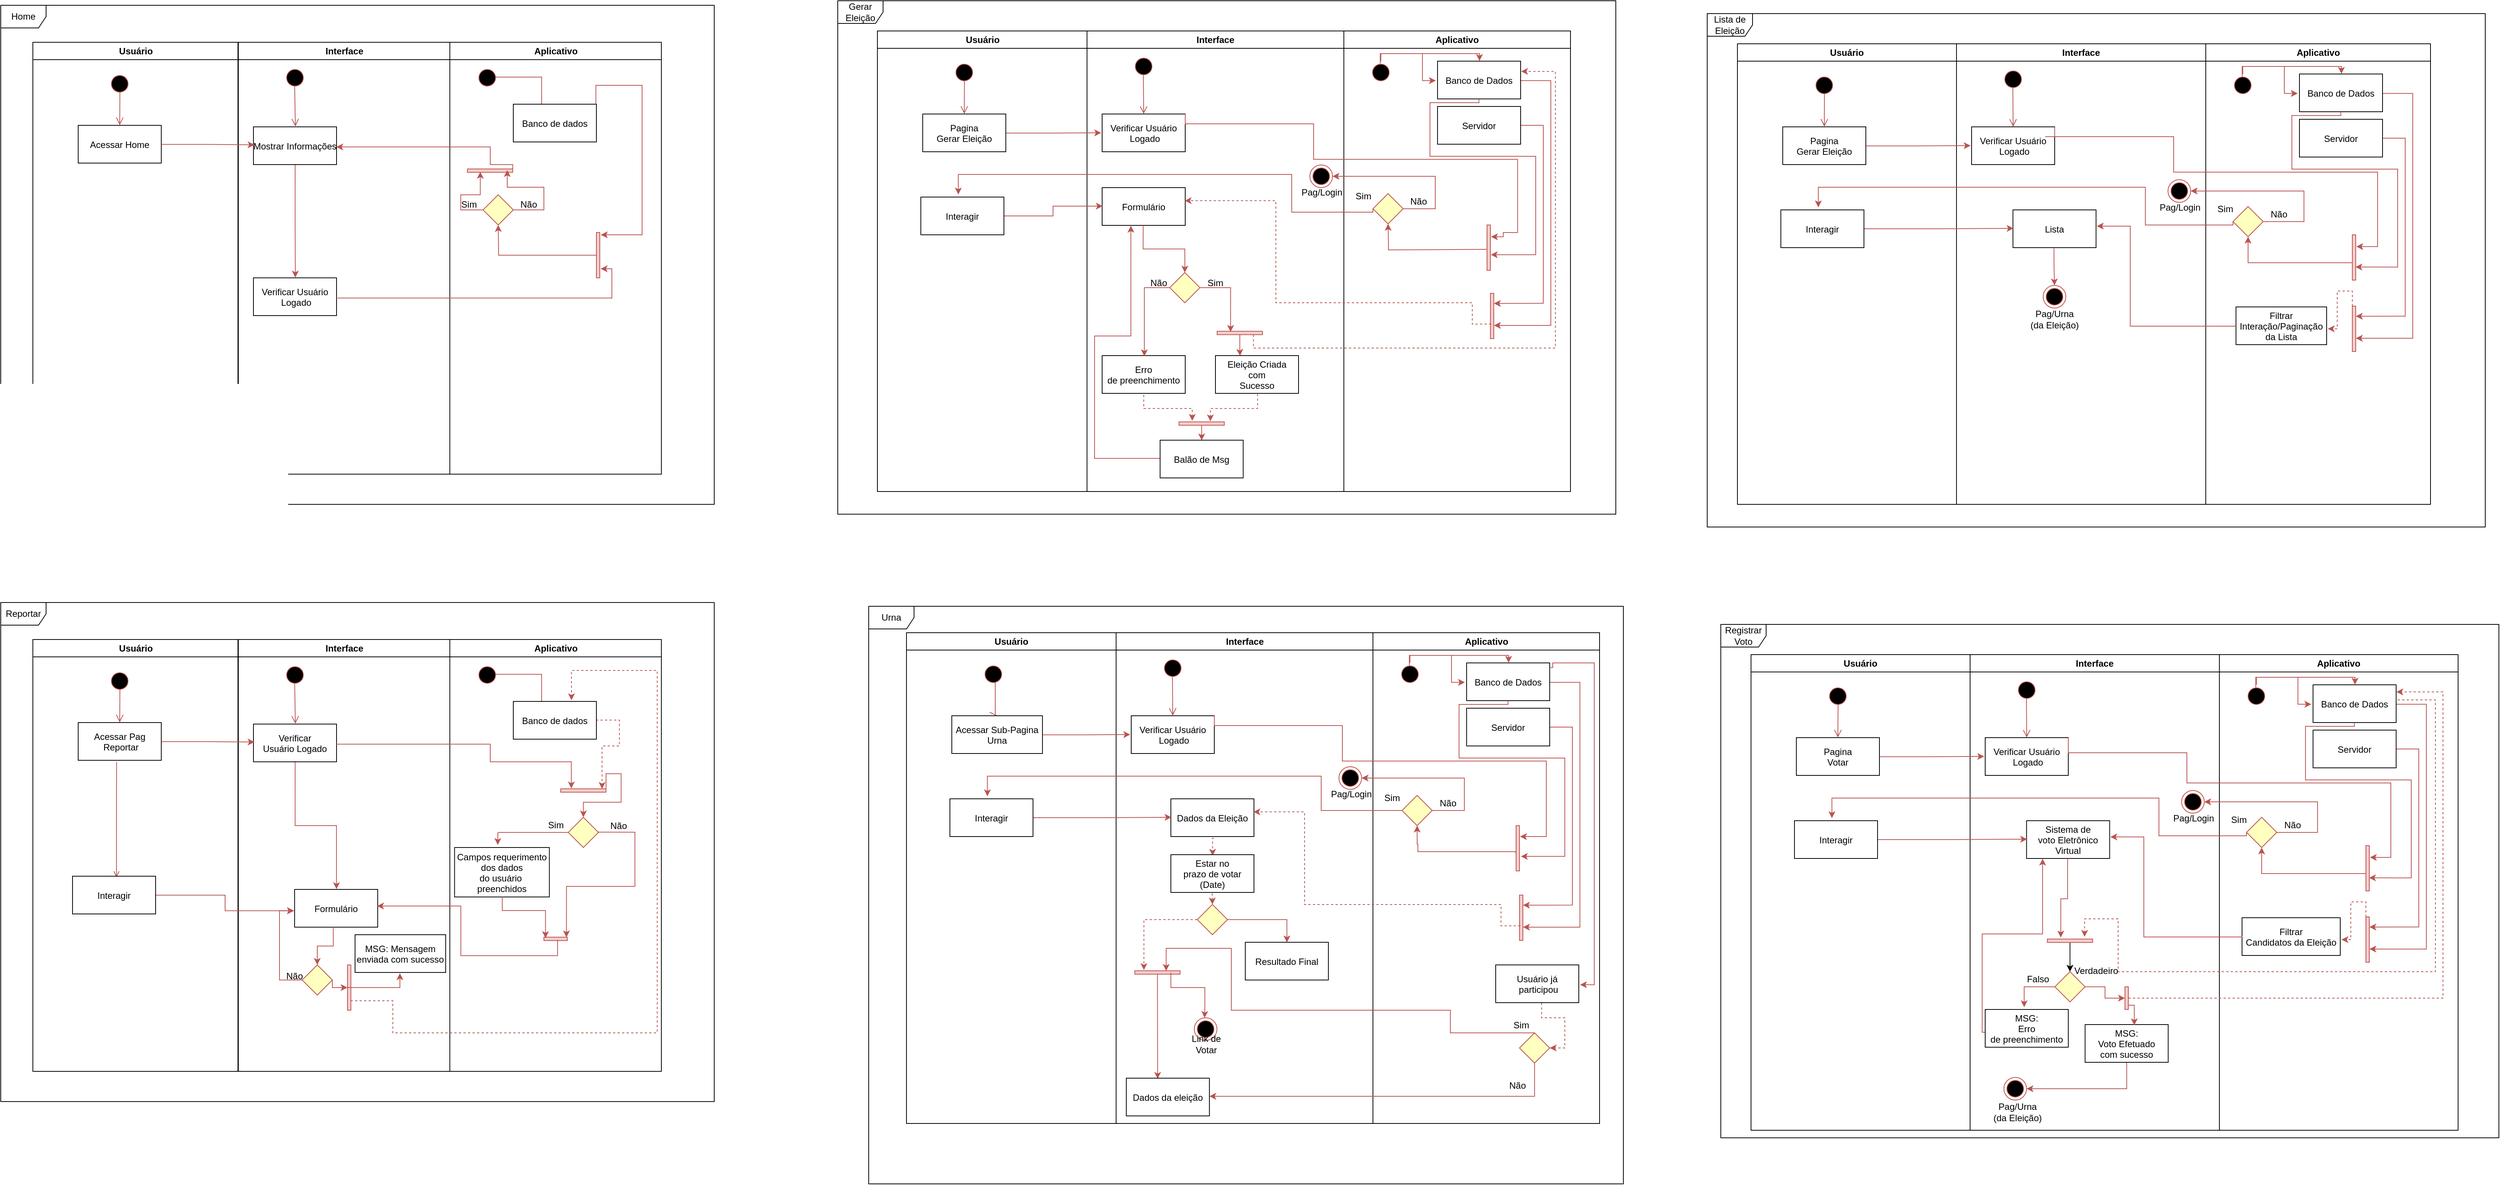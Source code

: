 <mxfile version="20.8.11" type="github">
  <diagram name="Page-1" id="e7e014a7-5840-1c2e-5031-d8a46d1fe8dd">
    <mxGraphModel dx="6210" dy="3303" grid="1" gridSize="10" guides="1" tooltips="1" connect="1" arrows="1" fold="1" page="1" pageScale="1" pageWidth="1169" pageHeight="826" background="none" math="0" shadow="0">
      <root>
        <mxCell id="0" />
        <mxCell id="1" parent="0" />
        <mxCell id="ueTn9yQbteEruOtS-YW8-402" value="Urna" style="shape=umlFrame;whiteSpace=wrap;html=1;" vertex="1" parent="1">
          <mxGeometry x="1280" y="875" width="999" height="765" as="geometry" />
        </mxCell>
        <mxCell id="ueTn9yQbteEruOtS-YW8-170" value="Interface" style="swimlane;whiteSpace=wrap" vertex="1" parent="1">
          <mxGeometry x="2720" y="130" width="330" height="610" as="geometry" />
        </mxCell>
        <mxCell id="ueTn9yQbteEruOtS-YW8-171" value="Lista de Eleição" style="shape=umlFrame;whiteSpace=wrap;html=1;" vertex="1" parent="ueTn9yQbteEruOtS-YW8-170">
          <mxGeometry x="-330" y="-40" width="1030" height="680" as="geometry" />
        </mxCell>
        <mxCell id="ueTn9yQbteEruOtS-YW8-172" value="" style="ellipse;shape=startState;fillColor=#000000;strokeColor=#b85450;" vertex="1" parent="ueTn9yQbteEruOtS-YW8-170">
          <mxGeometry x="60" y="32" width="30" height="30" as="geometry" />
        </mxCell>
        <mxCell id="ueTn9yQbteEruOtS-YW8-173" value="" style="edgeStyle=elbowEdgeStyle;elbow=horizontal;verticalAlign=bottom;endArrow=open;endSize=8;strokeColor=#b85450;endFill=1;rounded=0;fillColor=#f8cecc;entryX=0.507;entryY=-0.002;entryDx=0;entryDy=0;entryPerimeter=0;exitX=0.486;exitY=0.889;exitDx=0;exitDy=0;exitPerimeter=0;" edge="1" parent="ueTn9yQbteEruOtS-YW8-170" source="ueTn9yQbteEruOtS-YW8-172" target="ueTn9yQbteEruOtS-YW8-174">
          <mxGeometry x="40" y="20" as="geometry">
            <mxPoint x="55" y="90" as="targetPoint" />
          </mxGeometry>
        </mxCell>
        <mxCell id="ueTn9yQbteEruOtS-YW8-174" value="Verificar Usuário&#xa; Logado" style="" vertex="1" parent="ueTn9yQbteEruOtS-YW8-170">
          <mxGeometry x="20" y="110" width="110" height="50" as="geometry" />
        </mxCell>
        <mxCell id="ueTn9yQbteEruOtS-YW8-175" value="Lista" style="strokeWidth=1;" vertex="1" parent="ueTn9yQbteEruOtS-YW8-170">
          <mxGeometry x="74.75" y="220" width="110" height="50" as="geometry" />
        </mxCell>
        <mxCell id="ueTn9yQbteEruOtS-YW8-179" style="edgeStyle=orthogonalEdgeStyle;rounded=0;jumpSize=2;orthogonalLoop=1;jettySize=auto;html=1;entryX=0.5;entryY=0;entryDx=0;entryDy=0;strokeWidth=1;exitX=0.494;exitY=1.017;exitDx=0;exitDy=0;exitPerimeter=0;fillColor=#f8cecc;strokeColor=#b85450;" edge="1" parent="ueTn9yQbteEruOtS-YW8-170" source="ueTn9yQbteEruOtS-YW8-175" target="ueTn9yQbteEruOtS-YW8-222">
          <mxGeometry relative="1" as="geometry">
            <mxPoint x="75.5" y="280" as="sourcePoint" />
            <mxPoint x="129.5" y="320" as="targetPoint" />
          </mxGeometry>
        </mxCell>
        <mxCell id="ueTn9yQbteEruOtS-YW8-222" value="" style="ellipse;html=1;shape=endState;fillColor=#000000;strokeColor=#b85450;strokeWidth=1;" vertex="1" parent="ueTn9yQbteEruOtS-YW8-170">
          <mxGeometry x="114.75" y="320" width="30" height="30" as="geometry" />
        </mxCell>
        <mxCell id="ueTn9yQbteEruOtS-YW8-223" value="Pag/Urna (da Eleição)" style="text;html=1;strokeColor=none;fillColor=none;align=center;verticalAlign=middle;whiteSpace=wrap;rounded=0;" vertex="1" parent="ueTn9yQbteEruOtS-YW8-170">
          <mxGeometry x="94.63" y="350" width="70.25" height="30" as="geometry" />
        </mxCell>
        <mxCell id="ueTn9yQbteEruOtS-YW8-195" value="" style="ellipse;html=1;shape=endState;fillColor=#000000;strokeColor=#b85450;strokeWidth=1;" vertex="1" parent="ueTn9yQbteEruOtS-YW8-170">
          <mxGeometry x="280" y="180" width="30" height="30" as="geometry" />
        </mxCell>
        <mxCell id="ueTn9yQbteEruOtS-YW8-212" value="Pag/Login" style="text;html=1;strokeColor=none;fillColor=none;align=center;verticalAlign=middle;whiteSpace=wrap;rounded=0;" vertex="1" parent="ueTn9yQbteEruOtS-YW8-170">
          <mxGeometry x="266" y="202" width="60" height="30" as="geometry" />
        </mxCell>
        <mxCell id="ueTn9yQbteEruOtS-YW8-47" value="Home" style="shape=umlFrame;whiteSpace=wrap;html=1;" vertex="1" parent="1">
          <mxGeometry x="131" y="79" width="944.5" height="661" as="geometry" />
        </mxCell>
        <mxCell id="2" value="Usuário" style="swimlane;whiteSpace=wrap" parent="1" vertex="1">
          <mxGeometry x="173.5" y="128" width="271.5" height="572" as="geometry" />
        </mxCell>
        <mxCell id="5" value="" style="ellipse;shape=startState;fillColor=#000000;strokeColor=#b85450;" parent="2" vertex="1">
          <mxGeometry x="100" y="40" width="30" height="30" as="geometry" />
        </mxCell>
        <mxCell id="6" value="" style="edgeStyle=elbowEdgeStyle;elbow=horizontal;verticalAlign=bottom;endArrow=open;endSize=8;strokeColor=#b85450;endFill=1;rounded=0;fillColor=#f8cecc;exitX=0.508;exitY=0.872;exitDx=0;exitDy=0;exitPerimeter=0;entryX=0.502;entryY=-0.004;entryDx=0;entryDy=0;entryPerimeter=0;" parent="2" source="5" target="7" edge="1">
          <mxGeometry x="100" y="40" as="geometry">
            <mxPoint x="115" y="110" as="targetPoint" />
          </mxGeometry>
        </mxCell>
        <mxCell id="7" value="Acessar Home" style="" parent="2" vertex="1">
          <mxGeometry x="60" y="110" width="110" height="50" as="geometry" />
        </mxCell>
        <mxCell id="3" value="Interface" style="swimlane;whiteSpace=wrap" parent="1" vertex="1">
          <mxGeometry x="445.5" y="128" width="280" height="572" as="geometry" />
        </mxCell>
        <mxCell id="13" value="" style="ellipse;shape=startState;fillColor=#000000;strokeColor=#b85450;" parent="3" vertex="1">
          <mxGeometry x="60" y="32" width="30" height="30" as="geometry" />
        </mxCell>
        <mxCell id="14" value="" style="edgeStyle=elbowEdgeStyle;elbow=horizontal;verticalAlign=bottom;endArrow=open;endSize=8;strokeColor=#b85450;endFill=1;rounded=0;fillColor=#f8cecc;exitX=0.486;exitY=0.889;exitDx=0;exitDy=0;exitPerimeter=0;entryX=0.511;entryY=-0.01;entryDx=0;entryDy=0;entryPerimeter=0;" parent="3" source="13" target="16" edge="1">
          <mxGeometry x="40" y="20" as="geometry">
            <mxPoint x="75.5" y="112" as="targetPoint" />
          </mxGeometry>
        </mxCell>
        <mxCell id="ueTn9yQbteEruOtS-YW8-73" style="edgeStyle=orthogonalEdgeStyle;rounded=0;jumpSize=2;orthogonalLoop=1;jettySize=auto;html=1;entryX=0.504;entryY=-0.008;entryDx=0;entryDy=0;entryPerimeter=0;strokeWidth=1;fillColor=#f8cecc;strokeColor=#b85450;exitX=0.502;exitY=0.983;exitDx=0;exitDy=0;exitPerimeter=0;" edge="1" parent="3" source="16" target="ueTn9yQbteEruOtS-YW8-72">
          <mxGeometry relative="1" as="geometry">
            <mxPoint x="75.5" y="272" as="sourcePoint" />
          </mxGeometry>
        </mxCell>
        <mxCell id="16" value="Mostrar Informações" style="strokeWidth=1;" parent="3" vertex="1">
          <mxGeometry x="20" y="112" width="110" height="50" as="geometry" />
        </mxCell>
        <mxCell id="ueTn9yQbteEruOtS-YW8-72" value="Verificar Usuário&#xa; Logado" style="strokeWidth=1;" vertex="1" parent="3">
          <mxGeometry x="20" y="312" width="110" height="50" as="geometry" />
        </mxCell>
        <mxCell id="4" value="Aplicativo" style="swimlane;whiteSpace=wrap" parent="1" vertex="1">
          <mxGeometry x="725.5" y="128" width="280" height="572" as="geometry" />
        </mxCell>
        <mxCell id="ueTn9yQbteEruOtS-YW8-53" value="Sim" style="text;html=1;strokeColor=none;fillColor=none;align=center;verticalAlign=middle;whiteSpace=wrap;rounded=0;" vertex="1" parent="4">
          <mxGeometry x="-4.5" y="200" width="60" height="30" as="geometry" />
        </mxCell>
        <mxCell id="ueTn9yQbteEruOtS-YW8-56" value="" style="whiteSpace=wrap;strokeColor=#b85450;fillColor=#f8cecc;" vertex="1" parent="4">
          <mxGeometry x="194" y="252" width="4.5" height="60" as="geometry" />
        </mxCell>
        <mxCell id="ueTn9yQbteEruOtS-YW8-229" value="" style="whiteSpace=wrap;strokeColor=#b85450;fillColor=#f8cecc;rotation=90;" vertex="1" parent="4">
          <mxGeometry x="51" y="140" width="4.5" height="60" as="geometry" />
        </mxCell>
        <mxCell id="ueTn9yQbteEruOtS-YW8-48" style="edgeStyle=orthogonalEdgeStyle;rounded=0;orthogonalLoop=1;jettySize=auto;html=1;entryX=0.013;entryY=0.477;entryDx=0;entryDy=0;entryPerimeter=0;fillColor=#f8cecc;strokeColor=#b85450;exitX=1.002;exitY=0.504;exitDx=0;exitDy=0;exitPerimeter=0;" edge="1" parent="1" source="7" target="16">
          <mxGeometry relative="1" as="geometry">
            <mxPoint x="464.18" y="262.9" as="targetPoint" />
          </mxGeometry>
        </mxCell>
        <mxCell id="ueTn9yQbteEruOtS-YW8-64" style="edgeStyle=orthogonalEdgeStyle;rounded=0;jumpSize=2;orthogonalLoop=1;jettySize=auto;html=1;exitX=0;exitY=0.5;exitDx=0;exitDy=0;entryX=0.852;entryY=0.716;entryDx=0;entryDy=0;entryPerimeter=0;strokeWidth=1;fillColor=#f8cecc;strokeColor=#b85450;" edge="1" parent="1" source="21" target="ueTn9yQbteEruOtS-YW8-229">
          <mxGeometry relative="1" as="geometry">
            <mxPoint x="575.39" y="261.95" as="targetPoint" />
            <Array as="points">
              <mxPoint x="740" y="350" />
              <mxPoint x="740" y="330" />
              <mxPoint x="766" y="330" />
            </Array>
          </mxGeometry>
        </mxCell>
        <mxCell id="ueTn9yQbteEruOtS-YW8-70" style="edgeStyle=orthogonalEdgeStyle;rounded=0;jumpSize=2;orthogonalLoop=1;jettySize=auto;html=1;entryX=0.323;entryY=0.121;entryDx=0;entryDy=0;strokeWidth=1;fillColor=#f8cecc;strokeColor=#b85450;entryPerimeter=0;" edge="1" parent="1" source="21" target="ueTn9yQbteEruOtS-YW8-229">
          <mxGeometry relative="1" as="geometry">
            <mxPoint x="906.75" y="325" as="targetPoint" />
            <Array as="points">
              <mxPoint x="850" y="350" />
              <mxPoint x="850" y="320" />
              <mxPoint x="802" y="320" />
            </Array>
          </mxGeometry>
        </mxCell>
        <mxCell id="21" value="" style="rhombus;fillColor=#FFFFC0;strokeColor=#b85450;" parent="1" vertex="1">
          <mxGeometry x="769.5" y="330" width="40" height="40" as="geometry" />
        </mxCell>
        <mxCell id="ueTn9yQbteEruOtS-YW8-52" style="edgeStyle=orthogonalEdgeStyle;rounded=0;jumpSize=2;orthogonalLoop=1;jettySize=auto;html=1;entryX=1.258;entryY=0.808;entryDx=0;entryDy=0;strokeWidth=1;exitX=1.013;exitY=0.536;exitDx=0;exitDy=0;exitPerimeter=0;fillColor=#f8cecc;strokeColor=#b85450;entryPerimeter=0;" edge="1" parent="1" source="ueTn9yQbteEruOtS-YW8-72" target="ueTn9yQbteEruOtS-YW8-56">
          <mxGeometry relative="1" as="geometry">
            <Array as="points">
              <mxPoint x="940" y="467" />
              <mxPoint x="940" y="428" />
              <mxPoint x="925" y="428" />
            </Array>
          </mxGeometry>
        </mxCell>
        <mxCell id="ueTn9yQbteEruOtS-YW8-54" value="Não" style="text;html=1;strokeColor=none;fillColor=none;align=center;verticalAlign=middle;whiteSpace=wrap;rounded=0;" vertex="1" parent="1">
          <mxGeometry x="800" y="328" width="60" height="30" as="geometry" />
        </mxCell>
        <mxCell id="ueTn9yQbteEruOtS-YW8-57" style="edgeStyle=orthogonalEdgeStyle;rounded=0;jumpSize=2;orthogonalLoop=1;jettySize=auto;html=1;entryX=0.003;entryY=0.301;entryDx=0;entryDy=0;entryPerimeter=0;strokeWidth=1;fillColor=#f8cecc;strokeColor=#b85450;exitX=0.851;exitY=0.471;exitDx=0;exitDy=0;exitPerimeter=0;" edge="1" parent="1" source="ueTn9yQbteEruOtS-YW8-55" target="ueTn9yQbteEruOtS-YW8-58">
          <mxGeometry relative="1" as="geometry">
            <Array as="points">
              <mxPoint x="847" y="174" />
              <mxPoint x="847" y="225" />
            </Array>
          </mxGeometry>
        </mxCell>
        <mxCell id="ueTn9yQbteEruOtS-YW8-55" value="" style="ellipse;shape=startState;fillColor=#000000;strokeColor=#b85450;" vertex="1" parent="1">
          <mxGeometry x="760" y="160" width="30" height="30" as="geometry" />
        </mxCell>
        <mxCell id="ueTn9yQbteEruOtS-YW8-59" style="edgeStyle=orthogonalEdgeStyle;rounded=0;jumpSize=2;orthogonalLoop=1;jettySize=auto;html=1;strokeWidth=1;fillColor=#f8cecc;strokeColor=#b85450;exitX=0.994;exitY=0.496;exitDx=0;exitDy=0;exitPerimeter=0;entryX=1.312;entryY=0.043;entryDx=0;entryDy=0;entryPerimeter=0;" edge="1" parent="1" source="ueTn9yQbteEruOtS-YW8-58" target="ueTn9yQbteEruOtS-YW8-56">
          <mxGeometry relative="1" as="geometry">
            <mxPoint x="883" y="340" as="targetPoint" />
            <Array as="points">
              <mxPoint x="919" y="185" />
              <mxPoint x="980" y="185" />
              <mxPoint x="980" y="383" />
              <mxPoint x="925" y="383" />
            </Array>
          </mxGeometry>
        </mxCell>
        <mxCell id="ueTn9yQbteEruOtS-YW8-58" value="Banco de dados" style="" vertex="1" parent="1">
          <mxGeometry x="809.5" y="210" width="110" height="50" as="geometry" />
        </mxCell>
        <mxCell id="ueTn9yQbteEruOtS-YW8-65" style="edgeStyle=orthogonalEdgeStyle;rounded=0;jumpSize=2;orthogonalLoop=1;jettySize=auto;html=1;exitX=0;exitY=0;exitDx=0;exitDy=0;entryX=0.5;entryY=1;entryDx=0;entryDy=0;strokeWidth=1;fillColor=#f8cecc;strokeColor=#b85450;" edge="1" parent="1" source="ueTn9yQbteEruOtS-YW8-56" target="21">
          <mxGeometry relative="1" as="geometry">
            <Array as="points">
              <mxPoint x="790" y="410" />
              <mxPoint x="790" y="400" />
              <mxPoint x="790" y="400" />
            </Array>
          </mxGeometry>
        </mxCell>
        <mxCell id="ueTn9yQbteEruOtS-YW8-76" value="Usuário" style="swimlane;whiteSpace=wrap" vertex="1" parent="1">
          <mxGeometry x="1291.5" y="113" width="277.5" height="610" as="geometry" />
        </mxCell>
        <mxCell id="ueTn9yQbteEruOtS-YW8-77" value="" style="ellipse;shape=startState;fillColor=#000000;strokeColor=#b85450;" vertex="1" parent="ueTn9yQbteEruOtS-YW8-76">
          <mxGeometry x="100" y="40" width="30" height="30" as="geometry" />
        </mxCell>
        <mxCell id="ueTn9yQbteEruOtS-YW8-78" value="" style="edgeStyle=elbowEdgeStyle;elbow=horizontal;verticalAlign=bottom;endArrow=open;endSize=8;strokeColor=#b85450;endFill=1;rounded=0;fillColor=#f8cecc;exitX=0.508;exitY=0.872;exitDx=0;exitDy=0;exitPerimeter=0;entryX=0.502;entryY=-0.004;entryDx=0;entryDy=0;entryPerimeter=0;" edge="1" parent="ueTn9yQbteEruOtS-YW8-76" source="ueTn9yQbteEruOtS-YW8-77" target="ueTn9yQbteEruOtS-YW8-79">
          <mxGeometry x="100" y="40" as="geometry">
            <mxPoint x="115" y="110" as="targetPoint" />
          </mxGeometry>
        </mxCell>
        <mxCell id="ueTn9yQbteEruOtS-YW8-79" value="Pagina &#xa;Gerar Eleição" style="" vertex="1" parent="ueTn9yQbteEruOtS-YW8-76">
          <mxGeometry x="60" y="110" width="110" height="50" as="geometry" />
        </mxCell>
        <mxCell id="ueTn9yQbteEruOtS-YW8-80" value="Interface" style="swimlane;whiteSpace=wrap" vertex="1" parent="1">
          <mxGeometry x="1569" y="113" width="340" height="610" as="geometry" />
        </mxCell>
        <mxCell id="ueTn9yQbteEruOtS-YW8-75" value="Gerar Eleição" style="shape=umlFrame;whiteSpace=wrap;html=1;" vertex="1" parent="ueTn9yQbteEruOtS-YW8-80">
          <mxGeometry x="-330" y="-40" width="1030" height="680" as="geometry" />
        </mxCell>
        <mxCell id="ueTn9yQbteEruOtS-YW8-81" value="" style="ellipse;shape=startState;fillColor=#000000;strokeColor=#b85450;" vertex="1" parent="ueTn9yQbteEruOtS-YW8-80">
          <mxGeometry x="60" y="32" width="30" height="30" as="geometry" />
        </mxCell>
        <mxCell id="ueTn9yQbteEruOtS-YW8-82" value="" style="edgeStyle=elbowEdgeStyle;elbow=horizontal;verticalAlign=bottom;endArrow=open;endSize=8;strokeColor=#b85450;endFill=1;rounded=0;fillColor=#f8cecc;entryX=0.507;entryY=-0.002;entryDx=0;entryDy=0;entryPerimeter=0;exitX=0.486;exitY=0.889;exitDx=0;exitDy=0;exitPerimeter=0;" edge="1" parent="ueTn9yQbteEruOtS-YW8-80" source="ueTn9yQbteEruOtS-YW8-81" target="ueTn9yQbteEruOtS-YW8-83">
          <mxGeometry x="40" y="20" as="geometry">
            <mxPoint x="55" y="90" as="targetPoint" />
          </mxGeometry>
        </mxCell>
        <mxCell id="ueTn9yQbteEruOtS-YW8-83" value="Verificar Usuário&#xa; Logado" style="" vertex="1" parent="ueTn9yQbteEruOtS-YW8-80">
          <mxGeometry x="20" y="110" width="110" height="50" as="geometry" />
        </mxCell>
        <mxCell id="ueTn9yQbteEruOtS-YW8-87" value="Formulário" style="strokeWidth=1;" vertex="1" parent="ueTn9yQbteEruOtS-YW8-80">
          <mxGeometry x="20" y="207.5" width="110" height="50" as="geometry" />
        </mxCell>
        <mxCell id="ueTn9yQbteEruOtS-YW8-155" style="edgeStyle=orthogonalEdgeStyle;rounded=0;jumpSize=2;orthogonalLoop=1;jettySize=auto;html=1;entryX=-0.317;entryY=0.708;entryDx=0;entryDy=0;entryPerimeter=0;dashed=1;strokeWidth=1;exitX=0.501;exitY=1.039;exitDx=0;exitDy=0;exitPerimeter=0;fillColor=#f8cecc;strokeColor=#b85450;" edge="1" parent="ueTn9yQbteEruOtS-YW8-80" source="ueTn9yQbteEruOtS-YW8-120" target="ueTn9yQbteEruOtS-YW8-154">
          <mxGeometry relative="1" as="geometry" />
        </mxCell>
        <mxCell id="ueTn9yQbteEruOtS-YW8-120" value="Erro &#xa;de preenchimento" style="strokeWidth=1;" vertex="1" parent="ueTn9yQbteEruOtS-YW8-80">
          <mxGeometry x="20" y="430" width="110" height="50" as="geometry" />
        </mxCell>
        <mxCell id="ueTn9yQbteEruOtS-YW8-117" value="" style="rhombus;fillColor=#FFFFC0;strokeColor=#b85450;" vertex="1" parent="ueTn9yQbteEruOtS-YW8-80">
          <mxGeometry x="109.5" y="320" width="40" height="40" as="geometry" />
        </mxCell>
        <mxCell id="ueTn9yQbteEruOtS-YW8-118" style="edgeStyle=orthogonalEdgeStyle;rounded=0;jumpSize=2;orthogonalLoop=1;jettySize=auto;html=1;entryX=0.5;entryY=0;entryDx=0;entryDy=0;strokeWidth=1;exitX=0.494;exitY=1.017;exitDx=0;exitDy=0;exitPerimeter=0;fillColor=#f8cecc;strokeColor=#b85450;" edge="1" parent="ueTn9yQbteEruOtS-YW8-80" source="ueTn9yQbteEruOtS-YW8-87" target="ueTn9yQbteEruOtS-YW8-117">
          <mxGeometry relative="1" as="geometry">
            <mxPoint x="75.5" y="280" as="sourcePoint" />
          </mxGeometry>
        </mxCell>
        <mxCell id="ueTn9yQbteEruOtS-YW8-121" style="edgeStyle=orthogonalEdgeStyle;rounded=0;jumpSize=2;orthogonalLoop=1;jettySize=auto;html=1;exitX=0;exitY=0.5;exitDx=0;exitDy=0;entryX=0.508;entryY=0.017;entryDx=0;entryDy=0;entryPerimeter=0;strokeWidth=1;fillColor=#f8cecc;strokeColor=#b85450;" edge="1" parent="ueTn9yQbteEruOtS-YW8-80" source="ueTn9yQbteEruOtS-YW8-117" target="ueTn9yQbteEruOtS-YW8-120">
          <mxGeometry relative="1" as="geometry" />
        </mxCell>
        <mxCell id="ueTn9yQbteEruOtS-YW8-137" style="edgeStyle=orthogonalEdgeStyle;rounded=0;jumpSize=2;orthogonalLoop=1;jettySize=auto;html=1;entryX=0.296;entryY=0.006;entryDx=0;entryDy=0;entryPerimeter=0;strokeWidth=1;fillColor=#f8cecc;strokeColor=#b85450;" edge="1" parent="ueTn9yQbteEruOtS-YW8-80" source="ueTn9yQbteEruOtS-YW8-126" target="ueTn9yQbteEruOtS-YW8-136">
          <mxGeometry relative="1" as="geometry" />
        </mxCell>
        <mxCell id="ueTn9yQbteEruOtS-YW8-126" value="" style="whiteSpace=wrap;strokeColor=#b85450;fillColor=#f8cecc;rotation=90;" vertex="1" parent="ueTn9yQbteEruOtS-YW8-80">
          <mxGeometry x="200" y="370" width="4.5" height="60" as="geometry" />
        </mxCell>
        <mxCell id="ueTn9yQbteEruOtS-YW8-123" style="edgeStyle=orthogonalEdgeStyle;rounded=0;jumpSize=2;orthogonalLoop=1;jettySize=auto;html=1;strokeWidth=1;entryX=0.178;entryY=0.703;entryDx=0;entryDy=0;entryPerimeter=0;exitX=1;exitY=0.5;exitDx=0;exitDy=0;fillColor=#f8cecc;strokeColor=#b85450;" edge="1" parent="ueTn9yQbteEruOtS-YW8-80" source="ueTn9yQbteEruOtS-YW8-117" target="ueTn9yQbteEruOtS-YW8-126">
          <mxGeometry relative="1" as="geometry">
            <mxPoint x="114" y="322.6" as="sourcePoint" />
            <mxPoint x="71.35" y="369.972" as="targetPoint" />
            <Array as="points">
              <mxPoint x="190" y="340" />
            </Array>
          </mxGeometry>
        </mxCell>
        <mxCell id="ueTn9yQbteEruOtS-YW8-131" value="Sim" style="text;html=1;strokeColor=none;fillColor=none;align=center;verticalAlign=middle;whiteSpace=wrap;rounded=0;" vertex="1" parent="ueTn9yQbteEruOtS-YW8-80">
          <mxGeometry x="154.75" y="324" width="30" height="20" as="geometry" />
        </mxCell>
        <mxCell id="ueTn9yQbteEruOtS-YW8-132" value="Não" style="text;html=1;strokeColor=none;fillColor=none;align=center;verticalAlign=middle;whiteSpace=wrap;rounded=0;" vertex="1" parent="ueTn9yQbteEruOtS-YW8-80">
          <mxGeometry x="79.5" y="324" width="30" height="20" as="geometry" />
        </mxCell>
        <mxCell id="ueTn9yQbteEruOtS-YW8-156" style="edgeStyle=orthogonalEdgeStyle;rounded=0;jumpSize=2;orthogonalLoop=1;jettySize=auto;html=1;entryX=-0.163;entryY=0.308;entryDx=0;entryDy=0;entryPerimeter=0;dashed=1;strokeWidth=1;exitX=0.507;exitY=1.018;exitDx=0;exitDy=0;exitPerimeter=0;fillColor=#f8cecc;strokeColor=#b85450;" edge="1" parent="ueTn9yQbteEruOtS-YW8-80" source="ueTn9yQbteEruOtS-YW8-136" target="ueTn9yQbteEruOtS-YW8-154">
          <mxGeometry relative="1" as="geometry" />
        </mxCell>
        <mxCell id="ueTn9yQbteEruOtS-YW8-136" value="Eleição Criada&#xa;com &#xa;Sucesso" style="strokeWidth=1;" vertex="1" parent="ueTn9yQbteEruOtS-YW8-80">
          <mxGeometry x="170" y="430" width="110" height="50" as="geometry" />
        </mxCell>
        <mxCell id="ueTn9yQbteEruOtS-YW8-164" style="edgeStyle=orthogonalEdgeStyle;rounded=0;jumpSize=2;orthogonalLoop=1;jettySize=auto;html=1;entryX=0.501;entryY=0.005;entryDx=0;entryDy=0;entryPerimeter=0;strokeWidth=1;fillColor=#f8cecc;strokeColor=#b85450;" edge="1" parent="ueTn9yQbteEruOtS-YW8-80" source="ueTn9yQbteEruOtS-YW8-154" target="ueTn9yQbteEruOtS-YW8-157">
          <mxGeometry relative="1" as="geometry" />
        </mxCell>
        <mxCell id="ueTn9yQbteEruOtS-YW8-154" value="" style="whiteSpace=wrap;strokeColor=#b85450;fillColor=#f8cecc;rotation=90;" vertex="1" parent="ueTn9yQbteEruOtS-YW8-80">
          <mxGeometry x="149.5" y="490" width="4.5" height="60" as="geometry" />
        </mxCell>
        <mxCell id="ueTn9yQbteEruOtS-YW8-165" style="edgeStyle=orthogonalEdgeStyle;rounded=0;jumpSize=2;orthogonalLoop=1;jettySize=auto;html=1;entryX=0.346;entryY=1.01;entryDx=0;entryDy=0;entryPerimeter=0;strokeWidth=1;exitX=-0.004;exitY=0.482;exitDx=0;exitDy=0;exitPerimeter=0;fillColor=#f8cecc;strokeColor=#b85450;" edge="1" parent="ueTn9yQbteEruOtS-YW8-80" source="ueTn9yQbteEruOtS-YW8-157" target="ueTn9yQbteEruOtS-YW8-87">
          <mxGeometry relative="1" as="geometry">
            <Array as="points">
              <mxPoint x="10" y="566" />
              <mxPoint x="10" y="404" />
              <mxPoint x="58" y="404" />
            </Array>
          </mxGeometry>
        </mxCell>
        <mxCell id="ueTn9yQbteEruOtS-YW8-157" value="Balão de Msg" style="strokeWidth=1;" vertex="1" parent="ueTn9yQbteEruOtS-YW8-80">
          <mxGeometry x="96.75" y="542" width="110" height="50" as="geometry" />
        </mxCell>
        <mxCell id="ueTn9yQbteEruOtS-YW8-91" value="" style="ellipse;html=1;shape=endState;fillColor=#000000;strokeColor=#b85450;strokeWidth=1;" vertex="1" parent="ueTn9yQbteEruOtS-YW8-80">
          <mxGeometry x="295" y="177.5" width="30" height="30" as="geometry" />
        </mxCell>
        <mxCell id="ueTn9yQbteEruOtS-YW8-103" value="Pag/Login" style="text;html=1;strokeColor=none;fillColor=none;align=center;verticalAlign=middle;whiteSpace=wrap;rounded=0;" vertex="1" parent="ueTn9yQbteEruOtS-YW8-80">
          <mxGeometry x="281" y="199" width="60" height="30" as="geometry" />
        </mxCell>
        <mxCell id="ueTn9yQbteEruOtS-YW8-88" value="Aplicativo" style="swimlane;whiteSpace=wrap" vertex="1" parent="1">
          <mxGeometry x="1909" y="113" width="300" height="610" as="geometry" />
        </mxCell>
        <mxCell id="ueTn9yQbteEruOtS-YW8-89" value="Sim" style="text;html=1;strokeColor=none;fillColor=none;align=center;verticalAlign=middle;whiteSpace=wrap;rounded=0;" vertex="1" parent="ueTn9yQbteEruOtS-YW8-88">
          <mxGeometry x="-4.5" y="204" width="60" height="30" as="geometry" />
        </mxCell>
        <mxCell id="ueTn9yQbteEruOtS-YW8-90" value="" style="whiteSpace=wrap;strokeColor=#b85450;fillColor=#f8cecc;" vertex="1" parent="ueTn9yQbteEruOtS-YW8-88">
          <mxGeometry x="189.5" y="257" width="4.5" height="60" as="geometry" />
        </mxCell>
        <mxCell id="ueTn9yQbteEruOtS-YW8-107" value="" style="whiteSpace=wrap;strokeColor=#b85450;fillColor=#f8cecc;" vertex="1" parent="ueTn9yQbteEruOtS-YW8-88">
          <mxGeometry x="194" y="347.5" width="4.5" height="60" as="geometry" />
        </mxCell>
        <mxCell id="ueTn9yQbteEruOtS-YW8-142" style="edgeStyle=orthogonalEdgeStyle;rounded=0;jumpSize=2;orthogonalLoop=1;jettySize=auto;html=1;entryX=-0.021;entryY=0.516;entryDx=0;entryDy=0;entryPerimeter=0;strokeWidth=1;fillColor=#f8cecc;strokeColor=#b85450;" edge="1" parent="ueTn9yQbteEruOtS-YW8-88" source="ueTn9yQbteEruOtS-YW8-99" target="ueTn9yQbteEruOtS-YW8-140">
          <mxGeometry relative="1" as="geometry">
            <Array as="points">
              <mxPoint x="49" y="30" />
              <mxPoint x="104" y="30" />
              <mxPoint x="104" y="66" />
            </Array>
          </mxGeometry>
        </mxCell>
        <mxCell id="ueTn9yQbteEruOtS-YW8-143" style="edgeStyle=orthogonalEdgeStyle;rounded=0;jumpSize=2;orthogonalLoop=1;jettySize=auto;html=1;entryX=0.505;entryY=-0.005;entryDx=0;entryDy=0;entryPerimeter=0;strokeWidth=1;fillColor=#f8cecc;strokeColor=#b85450;exitX=0.473;exitY=0.11;exitDx=0;exitDy=0;exitPerimeter=0;" edge="1" parent="ueTn9yQbteEruOtS-YW8-88" source="ueTn9yQbteEruOtS-YW8-99" target="ueTn9yQbteEruOtS-YW8-140">
          <mxGeometry relative="1" as="geometry">
            <mxPoint x="49" y="43" as="sourcePoint" />
            <mxPoint x="181.97" y="103.65" as="targetPoint" />
            <Array as="points">
              <mxPoint x="48" y="30" />
              <mxPoint x="180" y="30" />
            </Array>
          </mxGeometry>
        </mxCell>
        <mxCell id="ueTn9yQbteEruOtS-YW8-99" value="" style="ellipse;shape=startState;fillColor=#000000;strokeColor=#b85450;" vertex="1" parent="ueTn9yQbteEruOtS-YW8-88">
          <mxGeometry x="34" y="40" width="30" height="30" as="geometry" />
        </mxCell>
        <mxCell id="ueTn9yQbteEruOtS-YW8-145" style="edgeStyle=orthogonalEdgeStyle;rounded=0;jumpSize=2;orthogonalLoop=1;jettySize=auto;html=1;entryX=1.045;entryY=0.713;entryDx=0;entryDy=0;entryPerimeter=0;strokeWidth=1;exitX=1.002;exitY=0.516;exitDx=0;exitDy=0;exitPerimeter=0;fillColor=#f8cecc;strokeColor=#b85450;" edge="1" parent="ueTn9yQbteEruOtS-YW8-88" source="ueTn9yQbteEruOtS-YW8-140" target="ueTn9yQbteEruOtS-YW8-107">
          <mxGeometry relative="1" as="geometry">
            <Array as="points">
              <mxPoint x="274" y="66" />
              <mxPoint x="274" y="390" />
              <mxPoint x="199" y="390" />
            </Array>
          </mxGeometry>
        </mxCell>
        <mxCell id="ueTn9yQbteEruOtS-YW8-147" style="edgeStyle=orthogonalEdgeStyle;rounded=0;jumpSize=2;orthogonalLoop=1;jettySize=auto;html=1;entryX=1.112;entryY=0.657;entryDx=0;entryDy=0;entryPerimeter=0;strokeWidth=1;exitX=0.498;exitY=1.014;exitDx=0;exitDy=0;exitPerimeter=0;fillColor=#f8cecc;strokeColor=#b85450;" edge="1" parent="ueTn9yQbteEruOtS-YW8-88" source="ueTn9yQbteEruOtS-YW8-140" target="ueTn9yQbteEruOtS-YW8-90">
          <mxGeometry relative="1" as="geometry">
            <mxPoint x="179" y="60" as="sourcePoint" />
            <mxPoint x="198.486" y="295.96" as="targetPoint" />
            <Array as="points">
              <mxPoint x="179" y="95" />
              <mxPoint x="114" y="95" />
              <mxPoint x="114" y="166" />
              <mxPoint x="254" y="166" />
              <mxPoint x="254" y="296" />
            </Array>
          </mxGeometry>
        </mxCell>
        <mxCell id="ueTn9yQbteEruOtS-YW8-140" value="Banco de Dados" style="" vertex="1" parent="ueTn9yQbteEruOtS-YW8-88">
          <mxGeometry x="124" y="40" width="110" height="50" as="geometry" />
        </mxCell>
        <mxCell id="ueTn9yQbteEruOtS-YW8-148" style="edgeStyle=orthogonalEdgeStyle;rounded=0;jumpSize=2;orthogonalLoop=1;jettySize=auto;html=1;entryX=1.032;entryY=0.222;entryDx=0;entryDy=0;entryPerimeter=0;strokeWidth=1;fillColor=#f8cecc;strokeColor=#b85450;" edge="1" parent="ueTn9yQbteEruOtS-YW8-88" source="ueTn9yQbteEruOtS-YW8-141" target="ueTn9yQbteEruOtS-YW8-107">
          <mxGeometry relative="1" as="geometry">
            <Array as="points">
              <mxPoint x="264" y="125" />
              <mxPoint x="264" y="361" />
            </Array>
          </mxGeometry>
        </mxCell>
        <mxCell id="ueTn9yQbteEruOtS-YW8-141" value="Servidor" style="" vertex="1" parent="ueTn9yQbteEruOtS-YW8-88">
          <mxGeometry x="124" y="100" width="110" height="50" as="geometry" />
        </mxCell>
        <mxCell id="ueTn9yQbteEruOtS-YW8-92" style="edgeStyle=orthogonalEdgeStyle;rounded=0;orthogonalLoop=1;jettySize=auto;html=1;entryX=-0.012;entryY=0.498;entryDx=0;entryDy=0;entryPerimeter=0;fillColor=#f8cecc;strokeColor=#b85450;exitX=1.002;exitY=0.504;exitDx=0;exitDy=0;exitPerimeter=0;" edge="1" parent="1" source="ueTn9yQbteEruOtS-YW8-79" target="ueTn9yQbteEruOtS-YW8-83">
          <mxGeometry relative="1" as="geometry" />
        </mxCell>
        <mxCell id="ueTn9yQbteEruOtS-YW8-93" style="edgeStyle=orthogonalEdgeStyle;rounded=0;jumpSize=2;orthogonalLoop=1;jettySize=auto;html=1;exitX=0;exitY=0.5;exitDx=0;exitDy=0;entryX=0.451;entryY=-0.068;entryDx=0;entryDy=0;entryPerimeter=0;strokeWidth=1;fillColor=#f8cecc;strokeColor=#b85450;" edge="1" parent="1" source="ueTn9yQbteEruOtS-YW8-95" target="ueTn9yQbteEruOtS-YW8-113">
          <mxGeometry relative="1" as="geometry">
            <Array as="points">
              <mxPoint x="1948" y="353" />
              <mxPoint x="1840" y="353" />
              <mxPoint x="1840" y="303" />
              <mxPoint x="1399" y="303" />
            </Array>
          </mxGeometry>
        </mxCell>
        <mxCell id="ueTn9yQbteEruOtS-YW8-94" style="edgeStyle=orthogonalEdgeStyle;rounded=0;jumpSize=2;orthogonalLoop=1;jettySize=auto;html=1;entryX=1;entryY=0.5;entryDx=0;entryDy=0;strokeWidth=1;fillColor=#f8cecc;strokeColor=#b85450;" edge="1" parent="1" source="ueTn9yQbteEruOtS-YW8-95" target="ueTn9yQbteEruOtS-YW8-91">
          <mxGeometry relative="1" as="geometry">
            <Array as="points">
              <mxPoint x="2030" y="349" />
              <mxPoint x="2030" y="306" />
            </Array>
          </mxGeometry>
        </mxCell>
        <mxCell id="ueTn9yQbteEruOtS-YW8-95" value="" style="rhombus;fillColor=#FFFFC0;strokeColor=#b85450;" vertex="1" parent="1">
          <mxGeometry x="1947.5" y="328.5" width="40" height="40" as="geometry" />
        </mxCell>
        <mxCell id="ueTn9yQbteEruOtS-YW8-96" style="edgeStyle=orthogonalEdgeStyle;rounded=0;jumpSize=2;orthogonalLoop=1;jettySize=auto;html=1;entryX=1.18;entryY=0.26;entryDx=0;entryDy=0;strokeWidth=1;fillColor=#f8cecc;strokeColor=#b85450;entryPerimeter=0;exitX=1;exitY=0.005;exitDx=0;exitDy=0;exitPerimeter=0;" edge="1" parent="1" source="ueTn9yQbteEruOtS-YW8-83" target="ueTn9yQbteEruOtS-YW8-90">
          <mxGeometry relative="1" as="geometry">
            <Array as="points">
              <mxPoint x="1699" y="236" />
              <mxPoint x="1869" y="236" />
              <mxPoint x="1869" y="283" />
              <mxPoint x="2139" y="283" />
              <mxPoint x="2139" y="380" />
              <mxPoint x="2120" y="380" />
              <mxPoint x="2120" y="386" />
            </Array>
            <mxPoint x="1699" y="243" as="sourcePoint" />
          </mxGeometry>
        </mxCell>
        <mxCell id="ueTn9yQbteEruOtS-YW8-97" value="Não" style="text;html=1;strokeColor=none;fillColor=none;align=center;verticalAlign=middle;whiteSpace=wrap;rounded=0;" vertex="1" parent="1">
          <mxGeometry x="1978" y="324" width="60" height="30" as="geometry" />
        </mxCell>
        <mxCell id="ueTn9yQbteEruOtS-YW8-102" style="edgeStyle=orthogonalEdgeStyle;rounded=0;jumpSize=2;orthogonalLoop=1;jettySize=auto;html=1;entryX=0.5;entryY=1;entryDx=0;entryDy=0;strokeWidth=1;fillColor=#f8cecc;strokeColor=#b85450;exitX=0.061;exitY=0.537;exitDx=0;exitDy=0;exitPerimeter=0;" edge="1" parent="1" source="ueTn9yQbteEruOtS-YW8-90" target="ueTn9yQbteEruOtS-YW8-95">
          <mxGeometry relative="1" as="geometry">
            <Array as="points">
              <mxPoint x="2097" y="402" />
              <mxPoint x="1968" y="403" />
              <mxPoint x="1968" y="393" />
              <mxPoint x="1967" y="393" />
            </Array>
            <mxPoint x="2099" y="403" as="sourcePoint" />
          </mxGeometry>
        </mxCell>
        <mxCell id="ueTn9yQbteEruOtS-YW8-108" style="edgeStyle=orthogonalEdgeStyle;rounded=0;jumpSize=2;orthogonalLoop=1;jettySize=auto;html=1;entryX=0.994;entryY=0.346;entryDx=0;entryDy=0;entryPerimeter=0;strokeWidth=1;fillColor=#f8cecc;strokeColor=#b85450;dashed=1;exitX=0.267;exitY=0.68;exitDx=0;exitDy=0;exitPerimeter=0;" edge="1" parent="1" source="ueTn9yQbteEruOtS-YW8-107" target="ueTn9yQbteEruOtS-YW8-87">
          <mxGeometry relative="1" as="geometry">
            <mxPoint x="2089" y="493" as="sourcePoint" />
            <mxPoint x="1962.94" y="502.85" as="targetPoint" />
            <Array as="points">
              <mxPoint x="2079" y="501" />
              <mxPoint x="2079" y="473" />
              <mxPoint x="1819" y="473" />
              <mxPoint x="1819" y="338" />
            </Array>
          </mxGeometry>
        </mxCell>
        <mxCell id="ueTn9yQbteEruOtS-YW8-116" style="edgeStyle=orthogonalEdgeStyle;rounded=0;jumpSize=2;orthogonalLoop=1;jettySize=auto;html=1;entryX=0.007;entryY=0.489;entryDx=0;entryDy=0;entryPerimeter=0;strokeWidth=1;fillColor=#f8cecc;strokeColor=#b85450;" edge="1" parent="1" source="ueTn9yQbteEruOtS-YW8-113" target="ueTn9yQbteEruOtS-YW8-87">
          <mxGeometry relative="1" as="geometry" />
        </mxCell>
        <mxCell id="ueTn9yQbteEruOtS-YW8-113" value="Interagir" style="strokeWidth=1;" vertex="1" parent="1">
          <mxGeometry x="1349" y="333" width="110" height="50" as="geometry" />
        </mxCell>
        <mxCell id="ueTn9yQbteEruOtS-YW8-153" style="edgeStyle=orthogonalEdgeStyle;rounded=0;jumpSize=2;orthogonalLoop=1;jettySize=auto;html=1;entryX=1.006;entryY=0.271;entryDx=0;entryDy=0;entryPerimeter=0;strokeWidth=1;dashed=1;fillColor=#f8cecc;strokeColor=#b85450;exitX=1.041;exitY=0.2;exitDx=0;exitDy=0;exitPerimeter=0;" edge="1" parent="1" source="ueTn9yQbteEruOtS-YW8-126" target="ueTn9yQbteEruOtS-YW8-140">
          <mxGeometry relative="1" as="geometry">
            <mxPoint x="1789" y="513" as="sourcePoint" />
            <Array as="points">
              <mxPoint x="1789" y="533" />
              <mxPoint x="2189" y="533" />
              <mxPoint x="2189" y="167" />
            </Array>
          </mxGeometry>
        </mxCell>
        <mxCell id="ueTn9yQbteEruOtS-YW8-166" value="Usuário" style="swimlane;whiteSpace=wrap" vertex="1" parent="1">
          <mxGeometry x="2430" y="130" width="290" height="610" as="geometry" />
        </mxCell>
        <mxCell id="ueTn9yQbteEruOtS-YW8-167" value="" style="ellipse;shape=startState;fillColor=#000000;strokeColor=#b85450;" vertex="1" parent="ueTn9yQbteEruOtS-YW8-166">
          <mxGeometry x="100" y="40" width="30" height="30" as="geometry" />
        </mxCell>
        <mxCell id="ueTn9yQbteEruOtS-YW8-168" value="" style="edgeStyle=elbowEdgeStyle;elbow=horizontal;verticalAlign=bottom;endArrow=open;endSize=8;strokeColor=#b85450;endFill=1;rounded=0;fillColor=#f8cecc;exitX=0.508;exitY=0.872;exitDx=0;exitDy=0;exitPerimeter=0;entryX=0.502;entryY=-0.004;entryDx=0;entryDy=0;entryPerimeter=0;" edge="1" parent="ueTn9yQbteEruOtS-YW8-166" source="ueTn9yQbteEruOtS-YW8-167" target="ueTn9yQbteEruOtS-YW8-169">
          <mxGeometry x="100" y="40" as="geometry">
            <mxPoint x="115" y="110" as="targetPoint" />
          </mxGeometry>
        </mxCell>
        <mxCell id="ueTn9yQbteEruOtS-YW8-169" value="Pagina &#xa;Gerar Eleição" style="" vertex="1" parent="ueTn9yQbteEruOtS-YW8-166">
          <mxGeometry x="60" y="110" width="110" height="50" as="geometry" />
        </mxCell>
        <mxCell id="ueTn9yQbteEruOtS-YW8-192" value="Aplicativo" style="swimlane;whiteSpace=wrap" vertex="1" parent="1">
          <mxGeometry x="3050" y="130" width="297.5" height="610" as="geometry" />
        </mxCell>
        <mxCell id="ueTn9yQbteEruOtS-YW8-193" value="Sim" style="text;html=1;strokeColor=none;fillColor=none;align=center;verticalAlign=middle;whiteSpace=wrap;rounded=0;" vertex="1" parent="ueTn9yQbteEruOtS-YW8-192">
          <mxGeometry x="-4.5" y="204" width="60" height="30" as="geometry" />
        </mxCell>
        <mxCell id="ueTn9yQbteEruOtS-YW8-194" value="" style="whiteSpace=wrap;strokeColor=#b85450;fillColor=#f8cecc;" vertex="1" parent="ueTn9yQbteEruOtS-YW8-192">
          <mxGeometry x="194" y="253" width="4.5" height="60" as="geometry" />
        </mxCell>
        <mxCell id="ueTn9yQbteEruOtS-YW8-196" value="" style="whiteSpace=wrap;strokeColor=#b85450;fillColor=#f8cecc;" vertex="1" parent="ueTn9yQbteEruOtS-YW8-192">
          <mxGeometry x="194" y="347.5" width="4.5" height="60" as="geometry" />
        </mxCell>
        <mxCell id="ueTn9yQbteEruOtS-YW8-197" style="edgeStyle=orthogonalEdgeStyle;rounded=0;jumpSize=2;orthogonalLoop=1;jettySize=auto;html=1;entryX=-0.021;entryY=0.516;entryDx=0;entryDy=0;entryPerimeter=0;strokeWidth=1;fillColor=#f8cecc;strokeColor=#b85450;" edge="1" parent="ueTn9yQbteEruOtS-YW8-192" source="ueTn9yQbteEruOtS-YW8-199" target="ueTn9yQbteEruOtS-YW8-202">
          <mxGeometry relative="1" as="geometry">
            <Array as="points">
              <mxPoint x="49" y="30" />
              <mxPoint x="104" y="30" />
              <mxPoint x="104" y="66" />
            </Array>
          </mxGeometry>
        </mxCell>
        <mxCell id="ueTn9yQbteEruOtS-YW8-198" style="edgeStyle=orthogonalEdgeStyle;rounded=0;jumpSize=2;orthogonalLoop=1;jettySize=auto;html=1;entryX=0.505;entryY=-0.005;entryDx=0;entryDy=0;entryPerimeter=0;strokeWidth=1;fillColor=#f8cecc;strokeColor=#b85450;exitX=0.473;exitY=0.11;exitDx=0;exitDy=0;exitPerimeter=0;" edge="1" parent="ueTn9yQbteEruOtS-YW8-192" source="ueTn9yQbteEruOtS-YW8-199" target="ueTn9yQbteEruOtS-YW8-202">
          <mxGeometry relative="1" as="geometry">
            <mxPoint x="49" y="43" as="sourcePoint" />
            <mxPoint x="181.97" y="103.65" as="targetPoint" />
            <Array as="points">
              <mxPoint x="48" y="30" />
              <mxPoint x="180" y="30" />
            </Array>
          </mxGeometry>
        </mxCell>
        <mxCell id="ueTn9yQbteEruOtS-YW8-199" value="" style="ellipse;shape=startState;fillColor=#000000;strokeColor=#b85450;" vertex="1" parent="ueTn9yQbteEruOtS-YW8-192">
          <mxGeometry x="34" y="40" width="30" height="30" as="geometry" />
        </mxCell>
        <mxCell id="ueTn9yQbteEruOtS-YW8-200" style="edgeStyle=orthogonalEdgeStyle;rounded=0;jumpSize=2;orthogonalLoop=1;jettySize=auto;html=1;entryX=1.045;entryY=0.713;entryDx=0;entryDy=0;entryPerimeter=0;strokeWidth=1;exitX=1.002;exitY=0.516;exitDx=0;exitDy=0;exitPerimeter=0;fillColor=#f8cecc;strokeColor=#b85450;" edge="1" parent="ueTn9yQbteEruOtS-YW8-192" source="ueTn9yQbteEruOtS-YW8-202" target="ueTn9yQbteEruOtS-YW8-196">
          <mxGeometry relative="1" as="geometry">
            <Array as="points">
              <mxPoint x="274" y="66" />
              <mxPoint x="274" y="390" />
              <mxPoint x="199" y="390" />
            </Array>
          </mxGeometry>
        </mxCell>
        <mxCell id="ueTn9yQbteEruOtS-YW8-201" style="edgeStyle=orthogonalEdgeStyle;rounded=0;jumpSize=2;orthogonalLoop=1;jettySize=auto;html=1;entryX=0.922;entryY=0.711;entryDx=0;entryDy=0;entryPerimeter=0;strokeWidth=1;exitX=0.498;exitY=1.014;exitDx=0;exitDy=0;exitPerimeter=0;fillColor=#f8cecc;strokeColor=#b85450;" edge="1" parent="ueTn9yQbteEruOtS-YW8-192" source="ueTn9yQbteEruOtS-YW8-202" target="ueTn9yQbteEruOtS-YW8-194">
          <mxGeometry relative="1" as="geometry">
            <mxPoint x="179" y="60" as="sourcePoint" />
            <mxPoint x="198.486" y="295.96" as="targetPoint" />
            <Array as="points">
              <mxPoint x="179" y="95" />
              <mxPoint x="114" y="95" />
              <mxPoint x="114" y="166" />
              <mxPoint x="254" y="166" />
              <mxPoint x="254" y="296" />
            </Array>
          </mxGeometry>
        </mxCell>
        <mxCell id="ueTn9yQbteEruOtS-YW8-202" value="Banco de Dados" style="" vertex="1" parent="ueTn9yQbteEruOtS-YW8-192">
          <mxGeometry x="124" y="40" width="110" height="50" as="geometry" />
        </mxCell>
        <mxCell id="ueTn9yQbteEruOtS-YW8-203" style="edgeStyle=orthogonalEdgeStyle;rounded=0;jumpSize=2;orthogonalLoop=1;jettySize=auto;html=1;entryX=1.032;entryY=0.222;entryDx=0;entryDy=0;entryPerimeter=0;strokeWidth=1;fillColor=#f8cecc;strokeColor=#b85450;" edge="1" parent="ueTn9yQbteEruOtS-YW8-192" source="ueTn9yQbteEruOtS-YW8-204" target="ueTn9yQbteEruOtS-YW8-196">
          <mxGeometry relative="1" as="geometry">
            <Array as="points">
              <mxPoint x="264" y="125" />
              <mxPoint x="264" y="361" />
            </Array>
          </mxGeometry>
        </mxCell>
        <mxCell id="ueTn9yQbteEruOtS-YW8-204" value="Servidor" style="" vertex="1" parent="ueTn9yQbteEruOtS-YW8-192">
          <mxGeometry x="124" y="100" width="110" height="50" as="geometry" />
        </mxCell>
        <mxCell id="ueTn9yQbteEruOtS-YW8-217" value="Filtrar &#xa;Interação/Paginação&#xa;da Lista" style="strokeWidth=1;" vertex="1" parent="ueTn9yQbteEruOtS-YW8-192">
          <mxGeometry x="40" y="348.5" width="120" height="50" as="geometry" />
        </mxCell>
        <mxCell id="ueTn9yQbteEruOtS-YW8-220" style="edgeStyle=orthogonalEdgeStyle;rounded=0;jumpSize=2;orthogonalLoop=1;jettySize=auto;html=1;exitX=0;exitY=0;exitDx=0;exitDy=0;entryX=1.013;entryY=0.58;entryDx=0;entryDy=0;entryPerimeter=0;strokeWidth=1;dashed=1;fillColor=#f8cecc;strokeColor=#b85450;" edge="1" parent="ueTn9yQbteEruOtS-YW8-192" source="ueTn9yQbteEruOtS-YW8-196" target="ueTn9yQbteEruOtS-YW8-217">
          <mxGeometry relative="1" as="geometry" />
        </mxCell>
        <mxCell id="ueTn9yQbteEruOtS-YW8-205" style="edgeStyle=orthogonalEdgeStyle;rounded=0;orthogonalLoop=1;jettySize=auto;html=1;entryX=-0.012;entryY=0.498;entryDx=0;entryDy=0;entryPerimeter=0;fillColor=#f8cecc;strokeColor=#b85450;exitX=1.002;exitY=0.504;exitDx=0;exitDy=0;exitPerimeter=0;" edge="1" parent="1" source="ueTn9yQbteEruOtS-YW8-169" target="ueTn9yQbteEruOtS-YW8-174">
          <mxGeometry relative="1" as="geometry" />
        </mxCell>
        <mxCell id="ueTn9yQbteEruOtS-YW8-206" style="edgeStyle=orthogonalEdgeStyle;rounded=0;jumpSize=2;orthogonalLoop=1;jettySize=auto;html=1;exitX=0;exitY=0.5;exitDx=0;exitDy=0;entryX=0.451;entryY=-0.068;entryDx=0;entryDy=0;entryPerimeter=0;strokeWidth=1;fillColor=#f8cecc;strokeColor=#b85450;" edge="1" parent="1" source="ueTn9yQbteEruOtS-YW8-208" target="ueTn9yQbteEruOtS-YW8-215">
          <mxGeometry relative="1" as="geometry">
            <Array as="points">
              <mxPoint x="3086" y="370" />
              <mxPoint x="2970" y="370" />
              <mxPoint x="2970" y="320" />
              <mxPoint x="2537" y="320" />
            </Array>
          </mxGeometry>
        </mxCell>
        <mxCell id="ueTn9yQbteEruOtS-YW8-207" style="edgeStyle=orthogonalEdgeStyle;rounded=0;jumpSize=2;orthogonalLoop=1;jettySize=auto;html=1;entryX=1;entryY=0.5;entryDx=0;entryDy=0;strokeWidth=1;fillColor=#f8cecc;strokeColor=#b85450;" edge="1" parent="1" source="ueTn9yQbteEruOtS-YW8-208" target="ueTn9yQbteEruOtS-YW8-195">
          <mxGeometry relative="1" as="geometry">
            <Array as="points">
              <mxPoint x="3180" y="366" />
              <mxPoint x="3180" y="325" />
            </Array>
          </mxGeometry>
        </mxCell>
        <mxCell id="ueTn9yQbteEruOtS-YW8-208" value="" style="rhombus;fillColor=#FFFFC0;strokeColor=#b85450;" vertex="1" parent="1">
          <mxGeometry x="3086" y="345.5" width="40" height="40" as="geometry" />
        </mxCell>
        <mxCell id="ueTn9yQbteEruOtS-YW8-209" style="edgeStyle=orthogonalEdgeStyle;rounded=0;jumpSize=2;orthogonalLoop=1;jettySize=auto;html=1;entryX=1.18;entryY=0.26;entryDx=0;entryDy=0;strokeWidth=1;fillColor=#f8cecc;strokeColor=#b85450;entryPerimeter=0;exitX=1;exitY=0.005;exitDx=0;exitDy=0;exitPerimeter=0;" edge="1" parent="1" source="ueTn9yQbteEruOtS-YW8-174" target="ueTn9yQbteEruOtS-YW8-194">
          <mxGeometry relative="1" as="geometry">
            <Array as="points">
              <mxPoint x="2837.5" y="253" />
              <mxPoint x="3007.5" y="253" />
              <mxPoint x="3007.5" y="300" />
              <mxPoint x="3277.5" y="300" />
              <mxPoint x="3277.5" y="398" />
              <mxPoint x="3242.5" y="398" />
            </Array>
            <mxPoint x="2837.5" y="260" as="sourcePoint" />
          </mxGeometry>
        </mxCell>
        <mxCell id="ueTn9yQbteEruOtS-YW8-210" value="Não" style="text;html=1;strokeColor=none;fillColor=none;align=center;verticalAlign=middle;whiteSpace=wrap;rounded=0;" vertex="1" parent="1">
          <mxGeometry x="3116.5" y="341" width="60" height="30" as="geometry" />
        </mxCell>
        <mxCell id="ueTn9yQbteEruOtS-YW8-211" style="edgeStyle=orthogonalEdgeStyle;rounded=0;jumpSize=2;orthogonalLoop=1;jettySize=auto;html=1;entryX=0.5;entryY=1;entryDx=0;entryDy=0;strokeWidth=1;fillColor=#f8cecc;strokeColor=#b85450;exitX=-0.004;exitY=0.635;exitDx=0;exitDy=0;exitPerimeter=0;" edge="1" parent="1" target="ueTn9yQbteEruOtS-YW8-208" source="ueTn9yQbteEruOtS-YW8-194">
          <mxGeometry relative="1" as="geometry">
            <Array as="points">
              <mxPoint x="3106" y="420" />
              <mxPoint x="3106" y="410" />
              <mxPoint x="3106" y="410" />
            </Array>
            <mxPoint x="3237.5" y="420" as="sourcePoint" />
          </mxGeometry>
        </mxCell>
        <mxCell id="ueTn9yQbteEruOtS-YW8-214" style="edgeStyle=orthogonalEdgeStyle;rounded=0;jumpSize=2;orthogonalLoop=1;jettySize=auto;html=1;entryX=0.007;entryY=0.489;entryDx=0;entryDy=0;entryPerimeter=0;strokeWidth=1;fillColor=#f8cecc;strokeColor=#b85450;" edge="1" parent="1" source="ueTn9yQbteEruOtS-YW8-215" target="ueTn9yQbteEruOtS-YW8-175">
          <mxGeometry relative="1" as="geometry" />
        </mxCell>
        <mxCell id="ueTn9yQbteEruOtS-YW8-215" value="Interagir" style="strokeWidth=1;" vertex="1" parent="1">
          <mxGeometry x="2487.5" y="350" width="110" height="50" as="geometry" />
        </mxCell>
        <mxCell id="ueTn9yQbteEruOtS-YW8-227" style="edgeStyle=orthogonalEdgeStyle;rounded=0;jumpSize=2;orthogonalLoop=1;jettySize=auto;html=1;entryX=1.009;entryY=0.43;entryDx=0;entryDy=0;entryPerimeter=0;strokeWidth=1;fillColor=#f8cecc;strokeColor=#b85450;" edge="1" parent="1" target="ueTn9yQbteEruOtS-YW8-175">
          <mxGeometry relative="1" as="geometry">
            <mxPoint x="3090" y="504" as="sourcePoint" />
            <Array as="points">
              <mxPoint x="2950" y="504" />
              <mxPoint x="2950" y="372" />
            </Array>
          </mxGeometry>
        </mxCell>
        <mxCell id="ueTn9yQbteEruOtS-YW8-231" style="edgeStyle=orthogonalEdgeStyle;rounded=0;jumpSize=2;orthogonalLoop=1;jettySize=auto;html=1;entryX=0.998;entryY=0.532;entryDx=0;entryDy=0;entryPerimeter=0;strokeWidth=1;fillColor=#f8cecc;strokeColor=#b85450;exitX=0;exitY=0;exitDx=0;exitDy=0;" edge="1" parent="1" source="ueTn9yQbteEruOtS-YW8-229" target="16">
          <mxGeometry relative="1" as="geometry">
            <mxPoint x="780" y="290" as="sourcePoint" />
            <Array as="points">
              <mxPoint x="779" y="290" />
              <mxPoint x="779" y="267" />
            </Array>
          </mxGeometry>
        </mxCell>
        <mxCell id="ueTn9yQbteEruOtS-YW8-271" value="Usuário" style="swimlane;whiteSpace=wrap" vertex="1" parent="1">
          <mxGeometry x="1330" y="910" width="277.5" height="650" as="geometry" />
        </mxCell>
        <mxCell id="ueTn9yQbteEruOtS-YW8-272" value="" style="ellipse;shape=startState;fillColor=#000000;strokeColor=#b85450;" vertex="1" parent="ueTn9yQbteEruOtS-YW8-271">
          <mxGeometry x="100" y="40" width="30" height="30" as="geometry" />
        </mxCell>
        <mxCell id="ueTn9yQbteEruOtS-YW8-273" value="" style="edgeStyle=elbowEdgeStyle;elbow=horizontal;verticalAlign=bottom;endArrow=open;endSize=8;strokeColor=#b85450;endFill=1;rounded=0;fillColor=#f8cecc;exitX=0.508;exitY=0.872;exitDx=0;exitDy=0;exitPerimeter=0;entryX=0.502;entryY=-0.004;entryDx=0;entryDy=0;entryPerimeter=0;" edge="1" parent="ueTn9yQbteEruOtS-YW8-271" source="ueTn9yQbteEruOtS-YW8-272" target="ueTn9yQbteEruOtS-YW8-274">
          <mxGeometry x="100" y="40" as="geometry">
            <mxPoint x="115" y="110" as="targetPoint" />
          </mxGeometry>
        </mxCell>
        <mxCell id="ueTn9yQbteEruOtS-YW8-274" value="Acessar Sub-Pagina&#xa;Urna" style="" vertex="1" parent="ueTn9yQbteEruOtS-YW8-271">
          <mxGeometry x="60" y="110" width="120" height="50" as="geometry" />
        </mxCell>
        <mxCell id="ueTn9yQbteEruOtS-YW8-275" value="Interface" style="swimlane;whiteSpace=wrap" vertex="1" parent="1">
          <mxGeometry x="1607.5" y="910" width="340" height="650" as="geometry" />
        </mxCell>
        <mxCell id="ueTn9yQbteEruOtS-YW8-277" value="" style="ellipse;shape=startState;fillColor=#000000;strokeColor=#b85450;" vertex="1" parent="ueTn9yQbteEruOtS-YW8-275">
          <mxGeometry x="60" y="32" width="30" height="30" as="geometry" />
        </mxCell>
        <mxCell id="ueTn9yQbteEruOtS-YW8-278" value="" style="edgeStyle=elbowEdgeStyle;elbow=horizontal;verticalAlign=bottom;endArrow=open;endSize=8;strokeColor=#b85450;endFill=1;rounded=0;fillColor=#f8cecc;entryX=0.507;entryY=-0.002;entryDx=0;entryDy=0;entryPerimeter=0;exitX=0.486;exitY=0.889;exitDx=0;exitDy=0;exitPerimeter=0;" edge="1" parent="ueTn9yQbteEruOtS-YW8-275" source="ueTn9yQbteEruOtS-YW8-277" target="ueTn9yQbteEruOtS-YW8-279">
          <mxGeometry x="40" y="20" as="geometry">
            <mxPoint x="55" y="90" as="targetPoint" />
          </mxGeometry>
        </mxCell>
        <mxCell id="ueTn9yQbteEruOtS-YW8-279" value="Verificar Usuário&#xa; Logado" style="" vertex="1" parent="ueTn9yQbteEruOtS-YW8-275">
          <mxGeometry x="20" y="110" width="110" height="50" as="geometry" />
        </mxCell>
        <mxCell id="ueTn9yQbteEruOtS-YW8-348" style="edgeStyle=orthogonalEdgeStyle;rounded=0;jumpSize=2;orthogonalLoop=1;jettySize=auto;html=1;strokeWidth=1;exitX=0.517;exitY=1.044;exitDx=0;exitDy=0;exitPerimeter=0;fillColor=#f8cecc;strokeColor=#b85450;dashed=1;entryX=0.502;entryY=0.029;entryDx=0;entryDy=0;entryPerimeter=0;" edge="1" parent="ueTn9yQbteEruOtS-YW8-275" source="ueTn9yQbteEruOtS-YW8-280" target="ueTn9yQbteEruOtS-YW8-350">
          <mxGeometry relative="1" as="geometry">
            <mxPoint x="127.5" y="290" as="targetPoint" />
          </mxGeometry>
        </mxCell>
        <mxCell id="ueTn9yQbteEruOtS-YW8-280" value="Dados da Eleição" style="strokeWidth=1;" vertex="1" parent="ueTn9yQbteEruOtS-YW8-275">
          <mxGeometry x="72.5" y="220" width="110" height="50" as="geometry" />
        </mxCell>
        <mxCell id="ueTn9yQbteEruOtS-YW8-286" style="edgeStyle=orthogonalEdgeStyle;rounded=0;jumpSize=2;orthogonalLoop=1;jettySize=auto;html=1;entryX=0.374;entryY=0.017;entryDx=0;entryDy=0;entryPerimeter=0;strokeWidth=1;fillColor=#f8cecc;strokeColor=#b85450;" edge="1" parent="ueTn9yQbteEruOtS-YW8-275" source="ueTn9yQbteEruOtS-YW8-287" target="ueTn9yQbteEruOtS-YW8-379">
          <mxGeometry relative="1" as="geometry">
            <mxPoint x="54.52" y="490.45" as="targetPoint" />
            <Array as="points">
              <mxPoint x="55" y="484" />
              <mxPoint x="55" y="484" />
              <mxPoint x="55" y="591" />
            </Array>
          </mxGeometry>
        </mxCell>
        <mxCell id="ueTn9yQbteEruOtS-YW8-287" value="" style="whiteSpace=wrap;strokeColor=#b85450;fillColor=#f8cecc;rotation=90;" vertex="1" parent="ueTn9yQbteEruOtS-YW8-275">
          <mxGeometry x="52.5" y="420" width="4.5" height="60" as="geometry" />
        </mxCell>
        <mxCell id="ueTn9yQbteEruOtS-YW8-289" value="Sim" style="text;html=1;strokeColor=none;fillColor=none;align=center;verticalAlign=middle;whiteSpace=wrap;rounded=0;" vertex="1" parent="ueTn9yQbteEruOtS-YW8-275">
          <mxGeometry x="154.75" y="324" width="30" height="20" as="geometry" />
        </mxCell>
        <mxCell id="ueTn9yQbteEruOtS-YW8-293" style="edgeStyle=orthogonalEdgeStyle;rounded=0;jumpSize=2;orthogonalLoop=1;jettySize=auto;html=1;entryX=0.501;entryY=0.005;entryDx=0;entryDy=0;entryPerimeter=0;strokeWidth=1;fillColor=#f8cecc;strokeColor=#b85450;exitX=1;exitY=0.5;exitDx=0;exitDy=0;" edge="1" parent="ueTn9yQbteEruOtS-YW8-275" source="ueTn9yQbteEruOtS-YW8-347" target="ueTn9yQbteEruOtS-YW8-296">
          <mxGeometry relative="1" as="geometry">
            <Array as="points">
              <mxPoint x="226" y="380" />
            </Array>
          </mxGeometry>
        </mxCell>
        <mxCell id="ueTn9yQbteEruOtS-YW8-296" value="Resultado Final" style="strokeWidth=1;" vertex="1" parent="ueTn9yQbteEruOtS-YW8-275">
          <mxGeometry x="171" y="410" width="110" height="50" as="geometry" />
        </mxCell>
        <mxCell id="ueTn9yQbteEruOtS-YW8-297" value="" style="ellipse;html=1;shape=endState;fillColor=#000000;strokeColor=#b85450;strokeWidth=1;" vertex="1" parent="ueTn9yQbteEruOtS-YW8-275">
          <mxGeometry x="295" y="177.5" width="30" height="30" as="geometry" />
        </mxCell>
        <mxCell id="ueTn9yQbteEruOtS-YW8-298" value="Pag/Login" style="text;html=1;strokeColor=none;fillColor=none;align=center;verticalAlign=middle;whiteSpace=wrap;rounded=0;" vertex="1" parent="ueTn9yQbteEruOtS-YW8-275">
          <mxGeometry x="281" y="199" width="60" height="30" as="geometry" />
        </mxCell>
        <mxCell id="ueTn9yQbteEruOtS-YW8-377" style="edgeStyle=orthogonalEdgeStyle;rounded=0;jumpSize=2;orthogonalLoop=1;jettySize=auto;html=1;entryX=-0.209;entryY=0.799;entryDx=0;entryDy=0;entryPerimeter=0;dashed=1;strokeWidth=1;fillColor=#f8cecc;strokeColor=#b85450;" edge="1" parent="ueTn9yQbteEruOtS-YW8-275" source="ueTn9yQbteEruOtS-YW8-347" target="ueTn9yQbteEruOtS-YW8-287">
          <mxGeometry relative="1" as="geometry" />
        </mxCell>
        <mxCell id="ueTn9yQbteEruOtS-YW8-347" value="" style="rhombus;fillColor=#FFFFC0;strokeColor=#b85450;" vertex="1" parent="ueTn9yQbteEruOtS-YW8-275">
          <mxGeometry x="107.5" y="360" width="40" height="40" as="geometry" />
        </mxCell>
        <mxCell id="ueTn9yQbteEruOtS-YW8-376" style="edgeStyle=orthogonalEdgeStyle;rounded=0;jumpSize=2;orthogonalLoop=1;jettySize=auto;html=1;entryX=0.5;entryY=0;entryDx=0;entryDy=0;dashed=1;strokeWidth=1;exitX=0.497;exitY=1.026;exitDx=0;exitDy=0;exitPerimeter=0;fillColor=#f8cecc;strokeColor=#b85450;" edge="1" parent="ueTn9yQbteEruOtS-YW8-275" source="ueTn9yQbteEruOtS-YW8-350" target="ueTn9yQbteEruOtS-YW8-347">
          <mxGeometry relative="1" as="geometry" />
        </mxCell>
        <mxCell id="ueTn9yQbteEruOtS-YW8-350" value="Estar no &#xa;prazo de votar&#xa;(Date)" style="strokeWidth=1;" vertex="1" parent="ueTn9yQbteEruOtS-YW8-275">
          <mxGeometry x="72.5" y="294" width="110" height="50" as="geometry" />
        </mxCell>
        <mxCell id="ueTn9yQbteEruOtS-YW8-379" value="Dados da eleição" style="strokeWidth=1;" vertex="1" parent="ueTn9yQbteEruOtS-YW8-275">
          <mxGeometry x="13.5" y="590" width="110" height="50" as="geometry" />
        </mxCell>
        <mxCell id="ueTn9yQbteEruOtS-YW8-299" value="Aplicativo" style="swimlane;whiteSpace=wrap" vertex="1" parent="1">
          <mxGeometry x="1947.5" y="910" width="300" height="650" as="geometry" />
        </mxCell>
        <mxCell id="ueTn9yQbteEruOtS-YW8-300" value="Sim" style="text;html=1;strokeColor=none;fillColor=none;align=center;verticalAlign=middle;whiteSpace=wrap;rounded=0;" vertex="1" parent="ueTn9yQbteEruOtS-YW8-299">
          <mxGeometry x="-4.5" y="204" width="60" height="30" as="geometry" />
        </mxCell>
        <mxCell id="ueTn9yQbteEruOtS-YW8-301" value="" style="whiteSpace=wrap;strokeColor=#b85450;fillColor=#f8cecc;" vertex="1" parent="ueTn9yQbteEruOtS-YW8-299">
          <mxGeometry x="189.5" y="255.5" width="4.5" height="60" as="geometry" />
        </mxCell>
        <mxCell id="ueTn9yQbteEruOtS-YW8-302" value="" style="whiteSpace=wrap;strokeColor=#b85450;fillColor=#f8cecc;" vertex="1" parent="ueTn9yQbteEruOtS-YW8-299">
          <mxGeometry x="194" y="347.5" width="4.5" height="60" as="geometry" />
        </mxCell>
        <mxCell id="ueTn9yQbteEruOtS-YW8-303" style="edgeStyle=orthogonalEdgeStyle;rounded=0;jumpSize=2;orthogonalLoop=1;jettySize=auto;html=1;entryX=-0.021;entryY=0.516;entryDx=0;entryDy=0;entryPerimeter=0;strokeWidth=1;fillColor=#f8cecc;strokeColor=#b85450;" edge="1" parent="ueTn9yQbteEruOtS-YW8-299" source="ueTn9yQbteEruOtS-YW8-305" target="ueTn9yQbteEruOtS-YW8-308">
          <mxGeometry relative="1" as="geometry">
            <Array as="points">
              <mxPoint x="49" y="30" />
              <mxPoint x="104" y="30" />
              <mxPoint x="104" y="66" />
            </Array>
          </mxGeometry>
        </mxCell>
        <mxCell id="ueTn9yQbteEruOtS-YW8-304" style="edgeStyle=orthogonalEdgeStyle;rounded=0;jumpSize=2;orthogonalLoop=1;jettySize=auto;html=1;entryX=0.505;entryY=-0.005;entryDx=0;entryDy=0;entryPerimeter=0;strokeWidth=1;fillColor=#f8cecc;strokeColor=#b85450;exitX=0.473;exitY=0.11;exitDx=0;exitDy=0;exitPerimeter=0;" edge="1" parent="ueTn9yQbteEruOtS-YW8-299" source="ueTn9yQbteEruOtS-YW8-305" target="ueTn9yQbteEruOtS-YW8-308">
          <mxGeometry relative="1" as="geometry">
            <mxPoint x="49" y="43" as="sourcePoint" />
            <mxPoint x="181.97" y="103.65" as="targetPoint" />
            <Array as="points">
              <mxPoint x="48" y="30" />
              <mxPoint x="180" y="30" />
            </Array>
          </mxGeometry>
        </mxCell>
        <mxCell id="ueTn9yQbteEruOtS-YW8-305" value="" style="ellipse;shape=startState;fillColor=#000000;strokeColor=#b85450;" vertex="1" parent="ueTn9yQbteEruOtS-YW8-299">
          <mxGeometry x="34" y="40" width="30" height="30" as="geometry" />
        </mxCell>
        <mxCell id="ueTn9yQbteEruOtS-YW8-306" style="edgeStyle=orthogonalEdgeStyle;rounded=0;jumpSize=2;orthogonalLoop=1;jettySize=auto;html=1;entryX=1.045;entryY=0.713;entryDx=0;entryDy=0;entryPerimeter=0;strokeWidth=1;exitX=1.002;exitY=0.516;exitDx=0;exitDy=0;exitPerimeter=0;fillColor=#f8cecc;strokeColor=#b85450;" edge="1" parent="ueTn9yQbteEruOtS-YW8-299" source="ueTn9yQbteEruOtS-YW8-308" target="ueTn9yQbteEruOtS-YW8-302">
          <mxGeometry relative="1" as="geometry">
            <Array as="points">
              <mxPoint x="274" y="66" />
              <mxPoint x="274" y="390" />
              <mxPoint x="199" y="390" />
            </Array>
          </mxGeometry>
        </mxCell>
        <mxCell id="ueTn9yQbteEruOtS-YW8-307" style="edgeStyle=orthogonalEdgeStyle;rounded=0;jumpSize=2;orthogonalLoop=1;jettySize=auto;html=1;entryX=1.416;entryY=0.68;entryDx=0;entryDy=0;entryPerimeter=0;strokeWidth=1;exitX=0.498;exitY=1.014;exitDx=0;exitDy=0;exitPerimeter=0;fillColor=#f8cecc;strokeColor=#b85450;" edge="1" parent="ueTn9yQbteEruOtS-YW8-299" source="ueTn9yQbteEruOtS-YW8-308" target="ueTn9yQbteEruOtS-YW8-301">
          <mxGeometry relative="1" as="geometry">
            <mxPoint x="179" y="60" as="sourcePoint" />
            <mxPoint x="198.486" y="295.96" as="targetPoint" />
            <Array as="points">
              <mxPoint x="179" y="95" />
              <mxPoint x="114" y="95" />
              <mxPoint x="114" y="166" />
              <mxPoint x="254" y="166" />
              <mxPoint x="254" y="296" />
            </Array>
          </mxGeometry>
        </mxCell>
        <mxCell id="ueTn9yQbteEruOtS-YW8-308" value="Banco de Dados" style="" vertex="1" parent="ueTn9yQbteEruOtS-YW8-299">
          <mxGeometry x="124" y="40" width="110" height="50" as="geometry" />
        </mxCell>
        <mxCell id="ueTn9yQbteEruOtS-YW8-309" style="edgeStyle=orthogonalEdgeStyle;rounded=0;jumpSize=2;orthogonalLoop=1;jettySize=auto;html=1;entryX=1.032;entryY=0.222;entryDx=0;entryDy=0;entryPerimeter=0;strokeWidth=1;fillColor=#f8cecc;strokeColor=#b85450;" edge="1" parent="ueTn9yQbteEruOtS-YW8-299" source="ueTn9yQbteEruOtS-YW8-310" target="ueTn9yQbteEruOtS-YW8-302">
          <mxGeometry relative="1" as="geometry">
            <Array as="points">
              <mxPoint x="264" y="125" />
              <mxPoint x="264" y="361" />
            </Array>
          </mxGeometry>
        </mxCell>
        <mxCell id="ueTn9yQbteEruOtS-YW8-310" value="Servidor" style="" vertex="1" parent="ueTn9yQbteEruOtS-YW8-299">
          <mxGeometry x="124" y="100" width="110" height="50" as="geometry" />
        </mxCell>
        <mxCell id="ueTn9yQbteEruOtS-YW8-349" style="edgeStyle=orthogonalEdgeStyle;rounded=0;jumpSize=2;orthogonalLoop=1;jettySize=auto;html=1;entryX=1;entryY=0.5;entryDx=0;entryDy=0;strokeWidth=1;exitX=0.553;exitY=1.005;exitDx=0;exitDy=0;exitPerimeter=0;fillColor=#f8cecc;strokeColor=#b85450;dashed=1;" edge="1" parent="ueTn9yQbteEruOtS-YW8-299" source="ueTn9yQbteEruOtS-YW8-324" target="ueTn9yQbteEruOtS-YW8-283">
          <mxGeometry relative="1" as="geometry">
            <Array as="points">
              <mxPoint x="223" y="510" />
              <mxPoint x="254" y="510" />
              <mxPoint x="254" y="550" />
            </Array>
          </mxGeometry>
        </mxCell>
        <mxCell id="ueTn9yQbteEruOtS-YW8-324" value="Usuário já&#xa; participou" style="strokeWidth=1;" vertex="1" parent="ueTn9yQbteEruOtS-YW8-299">
          <mxGeometry x="162.5" y="440" width="110" height="50" as="geometry" />
        </mxCell>
        <mxCell id="ueTn9yQbteEruOtS-YW8-323" style="edgeStyle=orthogonalEdgeStyle;rounded=0;jumpSize=2;orthogonalLoop=1;jettySize=auto;html=1;strokeWidth=1;exitX=1.01;exitY=0.126;exitDx=0;exitDy=0;exitPerimeter=0;fillColor=#f8cecc;strokeColor=#b85450;entryX=1.015;entryY=0.526;entryDx=0;entryDy=0;entryPerimeter=0;" edge="1" parent="ueTn9yQbteEruOtS-YW8-299" source="ueTn9yQbteEruOtS-YW8-308" target="ueTn9yQbteEruOtS-YW8-324">
          <mxGeometry relative="1" as="geometry">
            <mxPoint x="192.5" y="550" as="targetPoint" />
            <Array as="points">
              <mxPoint x="238" y="46" />
              <mxPoint x="238" y="40" />
              <mxPoint x="293" y="40" />
              <mxPoint x="293" y="466" />
            </Array>
          </mxGeometry>
        </mxCell>
        <mxCell id="ueTn9yQbteEruOtS-YW8-283" value="" style="rhombus;fillColor=#FFFFC0;strokeColor=#b85450;" vertex="1" parent="ueTn9yQbteEruOtS-YW8-299">
          <mxGeometry x="194" y="530" width="40" height="40" as="geometry" />
        </mxCell>
        <mxCell id="ueTn9yQbteEruOtS-YW8-290" value="Não" style="text;html=1;strokeColor=none;fillColor=none;align=center;verticalAlign=middle;whiteSpace=wrap;rounded=0;" vertex="1" parent="ueTn9yQbteEruOtS-YW8-299">
          <mxGeometry x="176.75" y="590" width="30" height="20" as="geometry" />
        </mxCell>
        <mxCell id="ueTn9yQbteEruOtS-YW8-378" value="Sim" style="text;html=1;strokeColor=none;fillColor=none;align=center;verticalAlign=middle;whiteSpace=wrap;rounded=0;" vertex="1" parent="ueTn9yQbteEruOtS-YW8-299">
          <mxGeometry x="181.25" y="510" width="30" height="20" as="geometry" />
        </mxCell>
        <mxCell id="ueTn9yQbteEruOtS-YW8-311" style="edgeStyle=orthogonalEdgeStyle;rounded=0;orthogonalLoop=1;jettySize=auto;html=1;entryX=-0.012;entryY=0.498;entryDx=0;entryDy=0;entryPerimeter=0;fillColor=#f8cecc;strokeColor=#b85450;exitX=1.002;exitY=0.504;exitDx=0;exitDy=0;exitPerimeter=0;" edge="1" parent="1" source="ueTn9yQbteEruOtS-YW8-274" target="ueTn9yQbteEruOtS-YW8-279">
          <mxGeometry relative="1" as="geometry" />
        </mxCell>
        <mxCell id="ueTn9yQbteEruOtS-YW8-312" style="edgeStyle=orthogonalEdgeStyle;rounded=0;jumpSize=2;orthogonalLoop=1;jettySize=auto;html=1;exitX=0;exitY=0.5;exitDx=0;exitDy=0;entryX=0.451;entryY=-0.068;entryDx=0;entryDy=0;entryPerimeter=0;strokeWidth=1;fillColor=#f8cecc;strokeColor=#b85450;" edge="1" parent="1" source="ueTn9yQbteEruOtS-YW8-314" target="ueTn9yQbteEruOtS-YW8-320">
          <mxGeometry relative="1" as="geometry">
            <Array as="points">
              <mxPoint x="1879" y="1145" />
              <mxPoint x="1879" y="1100" />
              <mxPoint x="1437" y="1100" />
            </Array>
          </mxGeometry>
        </mxCell>
        <mxCell id="ueTn9yQbteEruOtS-YW8-313" style="edgeStyle=orthogonalEdgeStyle;rounded=0;jumpSize=2;orthogonalLoop=1;jettySize=auto;html=1;entryX=1;entryY=0.5;entryDx=0;entryDy=0;strokeWidth=1;fillColor=#f8cecc;strokeColor=#b85450;" edge="1" parent="1" source="ueTn9yQbteEruOtS-YW8-314" target="ueTn9yQbteEruOtS-YW8-297">
          <mxGeometry relative="1" as="geometry">
            <Array as="points">
              <mxPoint x="2068.5" y="1146" />
              <mxPoint x="2068.5" y="1103" />
            </Array>
          </mxGeometry>
        </mxCell>
        <mxCell id="ueTn9yQbteEruOtS-YW8-314" value="" style="rhombus;fillColor=#FFFFC0;strokeColor=#b85450;" vertex="1" parent="1">
          <mxGeometry x="1986" y="1125.5" width="40" height="40" as="geometry" />
        </mxCell>
        <mxCell id="ueTn9yQbteEruOtS-YW8-315" style="edgeStyle=orthogonalEdgeStyle;rounded=0;jumpSize=2;orthogonalLoop=1;jettySize=auto;html=1;strokeWidth=1;fillColor=#f8cecc;strokeColor=#b85450;exitX=1;exitY=0.005;exitDx=0;exitDy=0;exitPerimeter=0;entryX=1.165;entryY=0.24;entryDx=0;entryDy=0;entryPerimeter=0;" edge="1" parent="1" source="ueTn9yQbteEruOtS-YW8-279" target="ueTn9yQbteEruOtS-YW8-301">
          <mxGeometry relative="1" as="geometry">
            <Array as="points">
              <mxPoint x="1737" y="1033" />
              <mxPoint x="1907" y="1033" />
              <mxPoint x="1907" y="1080" />
              <mxPoint x="2177" y="1080" />
              <mxPoint x="2177" y="1180" />
              <mxPoint x="2146" y="1180" />
            </Array>
            <mxPoint x="1737.5" y="1040" as="sourcePoint" />
            <mxPoint x="2146" y="1180" as="targetPoint" />
          </mxGeometry>
        </mxCell>
        <mxCell id="ueTn9yQbteEruOtS-YW8-316" value="Não" style="text;html=1;strokeColor=none;fillColor=none;align=center;verticalAlign=middle;whiteSpace=wrap;rounded=0;" vertex="1" parent="1">
          <mxGeometry x="2016.5" y="1121" width="60" height="30" as="geometry" />
        </mxCell>
        <mxCell id="ueTn9yQbteEruOtS-YW8-317" style="edgeStyle=orthogonalEdgeStyle;rounded=0;jumpSize=2;orthogonalLoop=1;jettySize=auto;html=1;entryX=0.5;entryY=1;entryDx=0;entryDy=0;strokeWidth=1;fillColor=#f8cecc;strokeColor=#b85450;exitX=-0.035;exitY=0.64;exitDx=0;exitDy=0;exitPerimeter=0;" edge="1" parent="1" target="ueTn9yQbteEruOtS-YW8-314" source="ueTn9yQbteEruOtS-YW8-301">
          <mxGeometry relative="1" as="geometry">
            <Array as="points">
              <mxPoint x="2007" y="1200" />
              <mxPoint x="2007" y="1190" />
              <mxPoint x="2006" y="1190" />
            </Array>
            <mxPoint x="2137.5" y="1200" as="sourcePoint" />
          </mxGeometry>
        </mxCell>
        <mxCell id="ueTn9yQbteEruOtS-YW8-318" style="edgeStyle=orthogonalEdgeStyle;rounded=0;jumpSize=2;orthogonalLoop=1;jettySize=auto;html=1;entryX=0.994;entryY=0.346;entryDx=0;entryDy=0;entryPerimeter=0;strokeWidth=1;fillColor=#f8cecc;strokeColor=#b85450;dashed=1;exitX=0.267;exitY=0.68;exitDx=0;exitDy=0;exitPerimeter=0;" edge="1" parent="1" source="ueTn9yQbteEruOtS-YW8-302" target="ueTn9yQbteEruOtS-YW8-280">
          <mxGeometry relative="1" as="geometry">
            <mxPoint x="2127.5" y="1290" as="sourcePoint" />
            <mxPoint x="2001.44" y="1299.85" as="targetPoint" />
            <Array as="points">
              <mxPoint x="2117" y="1298" />
              <mxPoint x="2117" y="1270" />
              <mxPoint x="1857" y="1270" />
              <mxPoint x="1857" y="1147" />
            </Array>
          </mxGeometry>
        </mxCell>
        <mxCell id="ueTn9yQbteEruOtS-YW8-319" style="edgeStyle=orthogonalEdgeStyle;rounded=0;jumpSize=2;orthogonalLoop=1;jettySize=auto;html=1;entryX=0.007;entryY=0.489;entryDx=0;entryDy=0;entryPerimeter=0;strokeWidth=1;fillColor=#f8cecc;strokeColor=#b85450;" edge="1" parent="1" source="ueTn9yQbteEruOtS-YW8-320" target="ueTn9yQbteEruOtS-YW8-280">
          <mxGeometry relative="1" as="geometry" />
        </mxCell>
        <mxCell id="ueTn9yQbteEruOtS-YW8-320" value="Interagir" style="strokeWidth=1;" vertex="1" parent="1">
          <mxGeometry x="1387.5" y="1130" width="110" height="50" as="geometry" />
        </mxCell>
        <mxCell id="ueTn9yQbteEruOtS-YW8-285" style="edgeStyle=orthogonalEdgeStyle;rounded=0;jumpSize=2;orthogonalLoop=1;jettySize=auto;html=1;exitX=0.5;exitY=1;exitDx=0;exitDy=0;entryX=1.009;entryY=0.489;entryDx=0;entryDy=0;strokeWidth=1;fillColor=#f8cecc;strokeColor=#b85450;entryPerimeter=0;" edge="1" parent="1" source="ueTn9yQbteEruOtS-YW8-283" target="ueTn9yQbteEruOtS-YW8-379">
          <mxGeometry relative="1" as="geometry">
            <mxPoint x="2158" y="1480" as="sourcePoint" />
            <mxPoint x="1902.09" y="1471.31" as="targetPoint" />
            <Array as="points">
              <mxPoint x="2162" y="1524" />
              <mxPoint x="1731" y="1524" />
            </Array>
          </mxGeometry>
        </mxCell>
        <mxCell id="ueTn9yQbteEruOtS-YW8-288" style="edgeStyle=orthogonalEdgeStyle;rounded=0;jumpSize=2;orthogonalLoop=1;jettySize=auto;html=1;strokeWidth=1;entryX=0.027;entryY=0.308;entryDx=0;entryDy=0;entryPerimeter=0;exitX=0.5;exitY=0;exitDx=0;exitDy=0;fillColor=#f8cecc;strokeColor=#b85450;" edge="1" parent="1" source="ueTn9yQbteEruOtS-YW8-283" target="ueTn9yQbteEruOtS-YW8-287">
          <mxGeometry relative="1" as="geometry">
            <mxPoint x="1721.5" y="1232.6" as="sourcePoint" />
            <mxPoint x="1678.85" y="1279.972" as="targetPoint" />
            <Array as="points">
              <mxPoint x="2050" y="1440" />
              <mxPoint x="2050" y="1410" />
              <mxPoint x="1760" y="1410" />
              <mxPoint x="1760" y="1328" />
              <mxPoint x="1674" y="1328" />
            </Array>
          </mxGeometry>
        </mxCell>
        <mxCell id="ueTn9yQbteEruOtS-YW8-458" value="Interface" style="swimlane;whiteSpace=wrap" vertex="1" parent="1">
          <mxGeometry x="2738" y="939" width="330" height="630" as="geometry" />
        </mxCell>
        <mxCell id="ueTn9yQbteEruOtS-YW8-459" value="Registrar Voto" style="shape=umlFrame;whiteSpace=wrap;html=1;" vertex="1" parent="ueTn9yQbteEruOtS-YW8-458">
          <mxGeometry x="-330" y="-40" width="1030" height="680" as="geometry" />
        </mxCell>
        <mxCell id="ueTn9yQbteEruOtS-YW8-460" value="" style="ellipse;shape=startState;fillColor=#000000;strokeColor=#b85450;" vertex="1" parent="ueTn9yQbteEruOtS-YW8-458">
          <mxGeometry x="60" y="32" width="30" height="30" as="geometry" />
        </mxCell>
        <mxCell id="ueTn9yQbteEruOtS-YW8-461" value="" style="edgeStyle=elbowEdgeStyle;elbow=horizontal;verticalAlign=bottom;endArrow=open;endSize=8;strokeColor=#b85450;endFill=1;rounded=0;fillColor=#f8cecc;entryX=0.507;entryY=-0.002;entryDx=0;entryDy=0;entryPerimeter=0;exitX=0.486;exitY=0.889;exitDx=0;exitDy=0;exitPerimeter=0;" edge="1" parent="ueTn9yQbteEruOtS-YW8-458" source="ueTn9yQbteEruOtS-YW8-460" target="ueTn9yQbteEruOtS-YW8-462">
          <mxGeometry x="40" y="20" as="geometry">
            <mxPoint x="55" y="90" as="targetPoint" />
          </mxGeometry>
        </mxCell>
        <mxCell id="ueTn9yQbteEruOtS-YW8-462" value="Verificar Usuário&#xa; Logado" style="" vertex="1" parent="ueTn9yQbteEruOtS-YW8-458">
          <mxGeometry x="20" y="110" width="110" height="50" as="geometry" />
        </mxCell>
        <mxCell id="ueTn9yQbteEruOtS-YW8-463" value="Sistema de &#xa;voto Eletrônico &#xa;Virtual" style="strokeWidth=1;" vertex="1" parent="ueTn9yQbteEruOtS-YW8-458">
          <mxGeometry x="74.75" y="220" width="110" height="50" as="geometry" />
        </mxCell>
        <mxCell id="ueTn9yQbteEruOtS-YW8-464" style="edgeStyle=orthogonalEdgeStyle;rounded=0;jumpSize=2;orthogonalLoop=1;jettySize=auto;html=1;entryX=-0.453;entryY=0.703;entryDx=0;entryDy=0;strokeWidth=1;exitX=0.494;exitY=1.017;exitDx=0;exitDy=0;exitPerimeter=0;fillColor=#f8cecc;strokeColor=#b85450;entryPerimeter=0;" edge="1" parent="ueTn9yQbteEruOtS-YW8-458" source="ueTn9yQbteEruOtS-YW8-463" target="ueTn9yQbteEruOtS-YW8-512">
          <mxGeometry relative="1" as="geometry">
            <mxPoint x="75.5" y="280" as="sourcePoint" />
            <mxPoint x="129.75" y="320" as="targetPoint" />
          </mxGeometry>
        </mxCell>
        <mxCell id="ueTn9yQbteEruOtS-YW8-466" value="Pag/Urna (da Eleição)" style="text;html=1;strokeColor=none;fillColor=none;align=center;verticalAlign=middle;whiteSpace=wrap;rounded=0;" vertex="1" parent="ueTn9yQbteEruOtS-YW8-458">
          <mxGeometry x="27.62" y="591" width="70.25" height="30" as="geometry" />
        </mxCell>
        <mxCell id="ueTn9yQbteEruOtS-YW8-467" value="" style="ellipse;html=1;shape=endState;fillColor=#000000;strokeColor=#b85450;strokeWidth=1;" vertex="1" parent="ueTn9yQbteEruOtS-YW8-458">
          <mxGeometry x="280" y="180" width="30" height="30" as="geometry" />
        </mxCell>
        <mxCell id="ueTn9yQbteEruOtS-YW8-468" value="Pag/Login" style="text;html=1;strokeColor=none;fillColor=none;align=center;verticalAlign=middle;whiteSpace=wrap;rounded=0;" vertex="1" parent="ueTn9yQbteEruOtS-YW8-458">
          <mxGeometry x="266" y="202" width="60" height="30" as="geometry" />
        </mxCell>
        <mxCell id="ueTn9yQbteEruOtS-YW8-524" style="edgeStyle=orthogonalEdgeStyle;rounded=0;jumpSize=2;orthogonalLoop=1;jettySize=auto;html=1;exitX=0;exitY=0.5;exitDx=0;exitDy=0;entryX=0.469;entryY=-0.061;entryDx=0;entryDy=0;entryPerimeter=0;strokeWidth=1;fillColor=#f8cecc;strokeColor=#b85450;" edge="1" parent="ueTn9yQbteEruOtS-YW8-458" source="ueTn9yQbteEruOtS-YW8-510" target="ueTn9yQbteEruOtS-YW8-518">
          <mxGeometry relative="1" as="geometry" />
        </mxCell>
        <mxCell id="ueTn9yQbteEruOtS-YW8-531" style="edgeStyle=orthogonalEdgeStyle;rounded=0;jumpSize=2;orthogonalLoop=1;jettySize=auto;html=1;strokeWidth=1;fillColor=#f8cecc;strokeColor=#b85450;" edge="1" parent="ueTn9yQbteEruOtS-YW8-458" source="ueTn9yQbteEruOtS-YW8-510" target="ueTn9yQbteEruOtS-YW8-530">
          <mxGeometry relative="1" as="geometry" />
        </mxCell>
        <mxCell id="ueTn9yQbteEruOtS-YW8-510" value="" style="rhombus;fillColor=#FFFFC0;strokeColor=#b85450;" vertex="1" parent="ueTn9yQbteEruOtS-YW8-458">
          <mxGeometry x="112.25" y="420" width="40" height="40" as="geometry" />
        </mxCell>
        <mxCell id="ueTn9yQbteEruOtS-YW8-514" style="edgeStyle=orthogonalEdgeStyle;rounded=0;jumpSize=2;orthogonalLoop=1;jettySize=auto;html=1;entryX=0.5;entryY=0;entryDx=0;entryDy=0;strokeWidth=1;strokeColor=none;" edge="1" parent="ueTn9yQbteEruOtS-YW8-458" source="ueTn9yQbteEruOtS-YW8-512" target="ueTn9yQbteEruOtS-YW8-510">
          <mxGeometry relative="1" as="geometry" />
        </mxCell>
        <mxCell id="ueTn9yQbteEruOtS-YW8-516" style="edgeStyle=orthogonalEdgeStyle;rounded=0;jumpSize=2;orthogonalLoop=1;jettySize=auto;html=1;entryX=0.5;entryY=0;entryDx=0;entryDy=0;strokeWidth=1;" edge="1" parent="ueTn9yQbteEruOtS-YW8-458" source="ueTn9yQbteEruOtS-YW8-512" target="ueTn9yQbteEruOtS-YW8-510">
          <mxGeometry relative="1" as="geometry" />
        </mxCell>
        <mxCell id="ueTn9yQbteEruOtS-YW8-512" value="" style="whiteSpace=wrap;strokeColor=#b85450;fillColor=#f8cecc;rotation=90;" vertex="1" parent="ueTn9yQbteEruOtS-YW8-458">
          <mxGeometry x="130" y="349" width="4.5" height="60" as="geometry" />
        </mxCell>
        <mxCell id="ueTn9yQbteEruOtS-YW8-515" value="" style="ellipse;html=1;shape=endState;fillColor=#000000;strokeColor=#b85450;strokeWidth=1;" vertex="1" parent="ueTn9yQbteEruOtS-YW8-458">
          <mxGeometry x="44.75" y="560" width="30" height="30" as="geometry" />
        </mxCell>
        <mxCell id="ueTn9yQbteEruOtS-YW8-523" style="edgeStyle=orthogonalEdgeStyle;rounded=0;jumpSize=2;orthogonalLoop=1;jettySize=auto;html=1;entryX=0.194;entryY=1.007;entryDx=0;entryDy=0;entryPerimeter=0;strokeWidth=1;exitX=0.014;exitY=0.605;exitDx=0;exitDy=0;exitPerimeter=0;fillColor=#f8cecc;strokeColor=#b85450;" edge="1" parent="ueTn9yQbteEruOtS-YW8-458" source="ueTn9yQbteEruOtS-YW8-518" target="ueTn9yQbteEruOtS-YW8-463">
          <mxGeometry relative="1" as="geometry">
            <Array as="points">
              <mxPoint x="16" y="500" />
              <mxPoint x="16" y="370" />
              <mxPoint x="96" y="370" />
              <mxPoint x="96" y="280" />
            </Array>
          </mxGeometry>
        </mxCell>
        <mxCell id="ueTn9yQbteEruOtS-YW8-518" value="MSG:&#xa;Erro &#xa;de preenchimento" style="strokeWidth=1;" vertex="1" parent="ueTn9yQbteEruOtS-YW8-458">
          <mxGeometry x="20" y="470" width="110" height="50" as="geometry" />
        </mxCell>
        <mxCell id="ueTn9yQbteEruOtS-YW8-529" style="edgeStyle=orthogonalEdgeStyle;rounded=0;jumpSize=2;orthogonalLoop=1;jettySize=auto;html=1;entryX=1;entryY=0.5;entryDx=0;entryDy=0;strokeWidth=1;fillColor=#f8cecc;strokeColor=#b85450;" edge="1" parent="ueTn9yQbteEruOtS-YW8-458" source="ueTn9yQbteEruOtS-YW8-519" target="ueTn9yQbteEruOtS-YW8-515">
          <mxGeometry relative="1" as="geometry">
            <Array as="points">
              <mxPoint x="207" y="575" />
            </Array>
          </mxGeometry>
        </mxCell>
        <mxCell id="ueTn9yQbteEruOtS-YW8-519" value="MSG:&#xa;Voto Efetuado &#xa;com sucesso" style="strokeWidth=1;" vertex="1" parent="ueTn9yQbteEruOtS-YW8-458">
          <mxGeometry x="152.25" y="490" width="110" height="50" as="geometry" />
        </mxCell>
        <mxCell id="ueTn9yQbteEruOtS-YW8-525" value="Falso" style="text;html=1;strokeColor=none;fillColor=none;align=center;verticalAlign=middle;whiteSpace=wrap;rounded=0;" vertex="1" parent="ueTn9yQbteEruOtS-YW8-458">
          <mxGeometry x="74.75" y="420" width="30" height="20" as="geometry" />
        </mxCell>
        <mxCell id="ueTn9yQbteEruOtS-YW8-526" value="Verdadeiro" style="text;html=1;strokeColor=none;fillColor=none;align=center;verticalAlign=middle;whiteSpace=wrap;rounded=0;" vertex="1" parent="ueTn9yQbteEruOtS-YW8-458">
          <mxGeometry x="152.25" y="409" width="30" height="20" as="geometry" />
        </mxCell>
        <mxCell id="ueTn9yQbteEruOtS-YW8-533" style="edgeStyle=orthogonalEdgeStyle;rounded=0;jumpSize=2;orthogonalLoop=1;jettySize=auto;html=1;entryX=0.592;entryY=0.018;entryDx=0;entryDy=0;entryPerimeter=0;strokeWidth=1;exitX=-0.053;exitY=0.187;exitDx=0;exitDy=0;exitPerimeter=0;fillColor=#f8cecc;strokeColor=#b85450;" edge="1" parent="ueTn9yQbteEruOtS-YW8-458" source="ueTn9yQbteEruOtS-YW8-530" target="ueTn9yQbteEruOtS-YW8-519">
          <mxGeometry relative="1" as="geometry" />
        </mxCell>
        <mxCell id="ueTn9yQbteEruOtS-YW8-530" value="" style="whiteSpace=wrap;strokeColor=#b85450;fillColor=#f8cecc;rotation=-180;" vertex="1" parent="ueTn9yQbteEruOtS-YW8-458">
          <mxGeometry x="205" y="440" width="4.5" height="30" as="geometry" />
        </mxCell>
        <mxCell id="ueTn9yQbteEruOtS-YW8-469" value="Usuário" style="swimlane;whiteSpace=wrap" vertex="1" parent="1">
          <mxGeometry x="2448" y="939" width="290" height="630" as="geometry" />
        </mxCell>
        <mxCell id="ueTn9yQbteEruOtS-YW8-470" value="" style="ellipse;shape=startState;fillColor=#000000;strokeColor=#b85450;" vertex="1" parent="ueTn9yQbteEruOtS-YW8-469">
          <mxGeometry x="100" y="40" width="30" height="30" as="geometry" />
        </mxCell>
        <mxCell id="ueTn9yQbteEruOtS-YW8-471" value="" style="edgeStyle=elbowEdgeStyle;elbow=horizontal;verticalAlign=bottom;endArrow=open;endSize=8;strokeColor=#b85450;endFill=1;rounded=0;fillColor=#f8cecc;exitX=0.508;exitY=0.872;exitDx=0;exitDy=0;exitPerimeter=0;entryX=0.502;entryY=-0.004;entryDx=0;entryDy=0;entryPerimeter=0;" edge="1" parent="ueTn9yQbteEruOtS-YW8-469" source="ueTn9yQbteEruOtS-YW8-470" target="ueTn9yQbteEruOtS-YW8-472">
          <mxGeometry x="100" y="40" as="geometry">
            <mxPoint x="115" y="110" as="targetPoint" />
          </mxGeometry>
        </mxCell>
        <mxCell id="ueTn9yQbteEruOtS-YW8-472" value="Pagina &#xa;Votar" style="" vertex="1" parent="ueTn9yQbteEruOtS-YW8-469">
          <mxGeometry x="60" y="110" width="110" height="50" as="geometry" />
        </mxCell>
        <mxCell id="ueTn9yQbteEruOtS-YW8-473" value="Aplicativo" style="swimlane;whiteSpace=wrap" vertex="1" parent="1">
          <mxGeometry x="3068" y="939" width="316" height="630" as="geometry" />
        </mxCell>
        <mxCell id="ueTn9yQbteEruOtS-YW8-474" value="Sim" style="text;html=1;strokeColor=none;fillColor=none;align=center;verticalAlign=middle;whiteSpace=wrap;rounded=0;" vertex="1" parent="ueTn9yQbteEruOtS-YW8-473">
          <mxGeometry x="-4.5" y="204" width="60" height="30" as="geometry" />
        </mxCell>
        <mxCell id="ueTn9yQbteEruOtS-YW8-475" value="" style="whiteSpace=wrap;strokeColor=#b85450;fillColor=#f8cecc;" vertex="1" parent="ueTn9yQbteEruOtS-YW8-473">
          <mxGeometry x="194" y="253" width="4.5" height="60" as="geometry" />
        </mxCell>
        <mxCell id="ueTn9yQbteEruOtS-YW8-476" value="" style="whiteSpace=wrap;strokeColor=#b85450;fillColor=#f8cecc;" vertex="1" parent="ueTn9yQbteEruOtS-YW8-473">
          <mxGeometry x="194" y="347.5" width="4.5" height="60" as="geometry" />
        </mxCell>
        <mxCell id="ueTn9yQbteEruOtS-YW8-477" style="edgeStyle=orthogonalEdgeStyle;rounded=0;jumpSize=2;orthogonalLoop=1;jettySize=auto;html=1;entryX=-0.021;entryY=0.516;entryDx=0;entryDy=0;entryPerimeter=0;strokeWidth=1;fillColor=#f8cecc;strokeColor=#b85450;" edge="1" parent="ueTn9yQbteEruOtS-YW8-473" source="ueTn9yQbteEruOtS-YW8-479" target="ueTn9yQbteEruOtS-YW8-482">
          <mxGeometry relative="1" as="geometry">
            <Array as="points">
              <mxPoint x="49" y="30" />
              <mxPoint x="104" y="30" />
              <mxPoint x="104" y="66" />
            </Array>
          </mxGeometry>
        </mxCell>
        <mxCell id="ueTn9yQbteEruOtS-YW8-478" style="edgeStyle=orthogonalEdgeStyle;rounded=0;jumpSize=2;orthogonalLoop=1;jettySize=auto;html=1;entryX=0.505;entryY=-0.005;entryDx=0;entryDy=0;entryPerimeter=0;strokeWidth=1;fillColor=#f8cecc;strokeColor=#b85450;exitX=0.473;exitY=0.11;exitDx=0;exitDy=0;exitPerimeter=0;" edge="1" parent="ueTn9yQbteEruOtS-YW8-473" source="ueTn9yQbteEruOtS-YW8-479" target="ueTn9yQbteEruOtS-YW8-482">
          <mxGeometry relative="1" as="geometry">
            <mxPoint x="49" y="43" as="sourcePoint" />
            <mxPoint x="181.97" y="103.65" as="targetPoint" />
            <Array as="points">
              <mxPoint x="48" y="30" />
              <mxPoint x="180" y="30" />
            </Array>
          </mxGeometry>
        </mxCell>
        <mxCell id="ueTn9yQbteEruOtS-YW8-479" value="" style="ellipse;shape=startState;fillColor=#000000;strokeColor=#b85450;" vertex="1" parent="ueTn9yQbteEruOtS-YW8-473">
          <mxGeometry x="34" y="40" width="30" height="30" as="geometry" />
        </mxCell>
        <mxCell id="ueTn9yQbteEruOtS-YW8-480" style="edgeStyle=orthogonalEdgeStyle;rounded=0;jumpSize=2;orthogonalLoop=1;jettySize=auto;html=1;entryX=1.045;entryY=0.713;entryDx=0;entryDy=0;entryPerimeter=0;strokeWidth=1;exitX=1.002;exitY=0.516;exitDx=0;exitDy=0;exitPerimeter=0;fillColor=#f8cecc;strokeColor=#b85450;" edge="1" parent="ueTn9yQbteEruOtS-YW8-473" source="ueTn9yQbteEruOtS-YW8-482" target="ueTn9yQbteEruOtS-YW8-476">
          <mxGeometry relative="1" as="geometry">
            <Array as="points">
              <mxPoint x="274" y="66" />
              <mxPoint x="274" y="390" />
              <mxPoint x="199" y="390" />
            </Array>
          </mxGeometry>
        </mxCell>
        <mxCell id="ueTn9yQbteEruOtS-YW8-481" style="edgeStyle=orthogonalEdgeStyle;rounded=0;jumpSize=2;orthogonalLoop=1;jettySize=auto;html=1;entryX=0.922;entryY=0.711;entryDx=0;entryDy=0;entryPerimeter=0;strokeWidth=1;exitX=0.498;exitY=1.014;exitDx=0;exitDy=0;exitPerimeter=0;fillColor=#f8cecc;strokeColor=#b85450;" edge="1" parent="ueTn9yQbteEruOtS-YW8-473" source="ueTn9yQbteEruOtS-YW8-482" target="ueTn9yQbteEruOtS-YW8-475">
          <mxGeometry relative="1" as="geometry">
            <mxPoint x="179" y="60" as="sourcePoint" />
            <mxPoint x="198.486" y="295.96" as="targetPoint" />
            <Array as="points">
              <mxPoint x="179" y="95" />
              <mxPoint x="114" y="95" />
              <mxPoint x="114" y="166" />
              <mxPoint x="254" y="166" />
              <mxPoint x="254" y="296" />
            </Array>
          </mxGeometry>
        </mxCell>
        <mxCell id="ueTn9yQbteEruOtS-YW8-482" value="Banco de Dados" style="" vertex="1" parent="ueTn9yQbteEruOtS-YW8-473">
          <mxGeometry x="124" y="40" width="110" height="50" as="geometry" />
        </mxCell>
        <mxCell id="ueTn9yQbteEruOtS-YW8-483" style="edgeStyle=orthogonalEdgeStyle;rounded=0;jumpSize=2;orthogonalLoop=1;jettySize=auto;html=1;entryX=1.032;entryY=0.222;entryDx=0;entryDy=0;entryPerimeter=0;strokeWidth=1;fillColor=#f8cecc;strokeColor=#b85450;" edge="1" parent="ueTn9yQbteEruOtS-YW8-473" source="ueTn9yQbteEruOtS-YW8-484" target="ueTn9yQbteEruOtS-YW8-476">
          <mxGeometry relative="1" as="geometry">
            <Array as="points">
              <mxPoint x="264" y="125" />
              <mxPoint x="264" y="361" />
            </Array>
          </mxGeometry>
        </mxCell>
        <mxCell id="ueTn9yQbteEruOtS-YW8-484" value="Servidor" style="" vertex="1" parent="ueTn9yQbteEruOtS-YW8-473">
          <mxGeometry x="124" y="100" width="110" height="50" as="geometry" />
        </mxCell>
        <mxCell id="ueTn9yQbteEruOtS-YW8-485" value="Filtrar &#xa;Candidatos da Eleição" style="strokeWidth=1;" vertex="1" parent="ueTn9yQbteEruOtS-YW8-473">
          <mxGeometry x="30" y="348.5" width="130" height="50" as="geometry" />
        </mxCell>
        <mxCell id="ueTn9yQbteEruOtS-YW8-486" style="edgeStyle=orthogonalEdgeStyle;rounded=0;jumpSize=2;orthogonalLoop=1;jettySize=auto;html=1;exitX=0;exitY=0;exitDx=0;exitDy=0;entryX=1.013;entryY=0.58;entryDx=0;entryDy=0;entryPerimeter=0;strokeWidth=1;dashed=1;fillColor=#f8cecc;strokeColor=#b85450;" edge="1" parent="ueTn9yQbteEruOtS-YW8-473" source="ueTn9yQbteEruOtS-YW8-476" target="ueTn9yQbteEruOtS-YW8-485">
          <mxGeometry relative="1" as="geometry" />
        </mxCell>
        <mxCell id="ueTn9yQbteEruOtS-YW8-487" style="edgeStyle=orthogonalEdgeStyle;rounded=0;orthogonalLoop=1;jettySize=auto;html=1;entryX=-0.012;entryY=0.498;entryDx=0;entryDy=0;entryPerimeter=0;fillColor=#f8cecc;strokeColor=#b85450;exitX=1.002;exitY=0.504;exitDx=0;exitDy=0;exitPerimeter=0;" edge="1" parent="1" source="ueTn9yQbteEruOtS-YW8-472" target="ueTn9yQbteEruOtS-YW8-462">
          <mxGeometry relative="1" as="geometry" />
        </mxCell>
        <mxCell id="ueTn9yQbteEruOtS-YW8-488" style="edgeStyle=orthogonalEdgeStyle;rounded=0;jumpSize=2;orthogonalLoop=1;jettySize=auto;html=1;exitX=0;exitY=0.5;exitDx=0;exitDy=0;entryX=0.451;entryY=-0.068;entryDx=0;entryDy=0;entryPerimeter=0;strokeWidth=1;fillColor=#f8cecc;strokeColor=#b85450;" edge="1" parent="1" source="ueTn9yQbteEruOtS-YW8-490" target="ueTn9yQbteEruOtS-YW8-495">
          <mxGeometry relative="1" as="geometry">
            <Array as="points">
              <mxPoint x="3104" y="1179" />
              <mxPoint x="2988" y="1179" />
              <mxPoint x="2988" y="1129" />
              <mxPoint x="2555" y="1129" />
            </Array>
          </mxGeometry>
        </mxCell>
        <mxCell id="ueTn9yQbteEruOtS-YW8-489" style="edgeStyle=orthogonalEdgeStyle;rounded=0;jumpSize=2;orthogonalLoop=1;jettySize=auto;html=1;entryX=1;entryY=0.5;entryDx=0;entryDy=0;strokeWidth=1;fillColor=#f8cecc;strokeColor=#b85450;" edge="1" parent="1" source="ueTn9yQbteEruOtS-YW8-490" target="ueTn9yQbteEruOtS-YW8-467">
          <mxGeometry relative="1" as="geometry">
            <Array as="points">
              <mxPoint x="3198" y="1175" />
              <mxPoint x="3198" y="1134" />
            </Array>
          </mxGeometry>
        </mxCell>
        <mxCell id="ueTn9yQbteEruOtS-YW8-490" value="" style="rhombus;fillColor=#FFFFC0;strokeColor=#b85450;" vertex="1" parent="1">
          <mxGeometry x="3104" y="1154.5" width="40" height="40" as="geometry" />
        </mxCell>
        <mxCell id="ueTn9yQbteEruOtS-YW8-491" style="edgeStyle=orthogonalEdgeStyle;rounded=0;jumpSize=2;orthogonalLoop=1;jettySize=auto;html=1;entryX=1.18;entryY=0.26;entryDx=0;entryDy=0;strokeWidth=1;fillColor=#f8cecc;strokeColor=#b85450;entryPerimeter=0;exitX=1;exitY=0.005;exitDx=0;exitDy=0;exitPerimeter=0;" edge="1" parent="1" source="ueTn9yQbteEruOtS-YW8-462" target="ueTn9yQbteEruOtS-YW8-475">
          <mxGeometry relative="1" as="geometry">
            <Array as="points">
              <mxPoint x="2868" y="1069" />
              <mxPoint x="3025" y="1069" />
              <mxPoint x="3025" y="1109" />
              <mxPoint x="3295" y="1109" />
              <mxPoint x="3295" y="1208" />
            </Array>
            <mxPoint x="2855.5" y="1069" as="sourcePoint" />
          </mxGeometry>
        </mxCell>
        <mxCell id="ueTn9yQbteEruOtS-YW8-492" value="Não" style="text;html=1;strokeColor=none;fillColor=none;align=center;verticalAlign=middle;whiteSpace=wrap;rounded=0;" vertex="1" parent="1">
          <mxGeometry x="3134.5" y="1150" width="60" height="30" as="geometry" />
        </mxCell>
        <mxCell id="ueTn9yQbteEruOtS-YW8-493" style="edgeStyle=orthogonalEdgeStyle;rounded=0;jumpSize=2;orthogonalLoop=1;jettySize=auto;html=1;entryX=0.5;entryY=1;entryDx=0;entryDy=0;strokeWidth=1;fillColor=#f8cecc;strokeColor=#b85450;exitX=-0.004;exitY=0.635;exitDx=0;exitDy=0;exitPerimeter=0;" edge="1" parent="1" source="ueTn9yQbteEruOtS-YW8-475" target="ueTn9yQbteEruOtS-YW8-490">
          <mxGeometry relative="1" as="geometry">
            <Array as="points">
              <mxPoint x="3124" y="1229" />
              <mxPoint x="3124" y="1219" />
              <mxPoint x="3124" y="1219" />
            </Array>
            <mxPoint x="3255.5" y="1229" as="sourcePoint" />
          </mxGeometry>
        </mxCell>
        <mxCell id="ueTn9yQbteEruOtS-YW8-494" style="edgeStyle=orthogonalEdgeStyle;rounded=0;jumpSize=2;orthogonalLoop=1;jettySize=auto;html=1;entryX=0.007;entryY=0.489;entryDx=0;entryDy=0;entryPerimeter=0;strokeWidth=1;fillColor=#f8cecc;strokeColor=#b85450;" edge="1" parent="1" source="ueTn9yQbteEruOtS-YW8-495" target="ueTn9yQbteEruOtS-YW8-463">
          <mxGeometry relative="1" as="geometry" />
        </mxCell>
        <mxCell id="ueTn9yQbteEruOtS-YW8-495" value="Interagir" style="strokeWidth=1;" vertex="1" parent="1">
          <mxGeometry x="2505.5" y="1159" width="110" height="50" as="geometry" />
        </mxCell>
        <mxCell id="ueTn9yQbteEruOtS-YW8-496" style="edgeStyle=orthogonalEdgeStyle;rounded=0;jumpSize=2;orthogonalLoop=1;jettySize=auto;html=1;entryX=1.009;entryY=0.43;entryDx=0;entryDy=0;entryPerimeter=0;strokeWidth=1;fillColor=#f8cecc;strokeColor=#b85450;exitX=-0.001;exitY=0.487;exitDx=0;exitDy=0;exitPerimeter=0;" edge="1" parent="1" target="ueTn9yQbteEruOtS-YW8-463" source="ueTn9yQbteEruOtS-YW8-485">
          <mxGeometry relative="1" as="geometry">
            <mxPoint x="3108" y="1313" as="sourcePoint" />
            <Array as="points">
              <mxPoint x="3098" y="1313" />
              <mxPoint x="2968" y="1313" />
              <mxPoint x="2968" y="1180" />
            </Array>
          </mxGeometry>
        </mxCell>
        <mxCell id="ueTn9yQbteEruOtS-YW8-497" value="" style="ellipse;html=1;shape=endState;fillColor=#000000;strokeColor=#b85450;strokeWidth=1;" vertex="1" parent="1">
          <mxGeometry x="1711" y="1420" width="30" height="30" as="geometry" />
        </mxCell>
        <mxCell id="ueTn9yQbteEruOtS-YW8-500" style="edgeStyle=orthogonalEdgeStyle;rounded=0;jumpSize=2;orthogonalLoop=1;jettySize=auto;html=1;strokeWidth=1;fillColor=#f8cecc;strokeColor=#b85450;entryX=0.453;entryY=0.005;entryDx=0;entryDy=0;entryPerimeter=0;" edge="1" parent="1" target="ueTn9yQbteEruOtS-YW8-497">
          <mxGeometry relative="1" as="geometry">
            <mxPoint x="1680" y="1360" as="sourcePoint" />
            <mxPoint x="1726" y="1410" as="targetPoint" />
            <Array as="points">
              <mxPoint x="1680" y="1380" />
              <mxPoint x="1725" y="1380" />
              <mxPoint x="1725" y="1410" />
              <mxPoint x="1724" y="1410" />
            </Array>
          </mxGeometry>
        </mxCell>
        <mxCell id="ueTn9yQbteEruOtS-YW8-503" value="Link de&lt;br&gt;Votar" style="text;html=1;strokeColor=none;fillColor=none;align=center;verticalAlign=middle;whiteSpace=wrap;rounded=0;" vertex="1" parent="1">
          <mxGeometry x="1697" y="1440" width="60" height="30" as="geometry" />
        </mxCell>
        <mxCell id="ueTn9yQbteEruOtS-YW8-513" style="edgeStyle=orthogonalEdgeStyle;rounded=0;jumpSize=2;orthogonalLoop=1;jettySize=auto;html=1;entryX=-0.659;entryY=0.178;entryDx=0;entryDy=0;entryPerimeter=0;strokeWidth=1;dashed=1;fillColor=#f8cecc;strokeColor=#b85450;exitX=1.018;exitY=0.4;exitDx=0;exitDy=0;exitPerimeter=0;" edge="1" parent="1" source="ueTn9yQbteEruOtS-YW8-482" target="ueTn9yQbteEruOtS-YW8-512">
          <mxGeometry relative="1" as="geometry">
            <Array as="points">
              <mxPoint x="3354" y="999" />
              <mxPoint x="3354" y="1359" />
              <mxPoint x="2934" y="1359" />
              <mxPoint x="2934" y="1289" />
              <mxPoint x="2890" y="1289" />
            </Array>
          </mxGeometry>
        </mxCell>
        <mxCell id="ueTn9yQbteEruOtS-YW8-534" style="edgeStyle=orthogonalEdgeStyle;rounded=0;jumpSize=2;orthogonalLoop=1;jettySize=auto;html=1;entryX=1.003;entryY=0.188;entryDx=0;entryDy=0;entryPerimeter=0;strokeWidth=1;fillColor=#f8cecc;strokeColor=#b85450;dashed=1;" edge="1" parent="1" source="ueTn9yQbteEruOtS-YW8-530" target="ueTn9yQbteEruOtS-YW8-482">
          <mxGeometry relative="1" as="geometry">
            <Array as="points">
              <mxPoint x="3364" y="1394" />
              <mxPoint x="3364" y="988" />
            </Array>
          </mxGeometry>
        </mxCell>
        <mxCell id="ueTn9yQbteEruOtS-YW8-535" value="Reportar" style="shape=umlFrame;whiteSpace=wrap;html=1;" vertex="1" parent="1">
          <mxGeometry x="131" y="870" width="944.5" height="661" as="geometry" />
        </mxCell>
        <mxCell id="ueTn9yQbteEruOtS-YW8-536" value="Usuário" style="swimlane;whiteSpace=wrap" vertex="1" parent="1">
          <mxGeometry x="173.5" y="919" width="271.5" height="572" as="geometry" />
        </mxCell>
        <mxCell id="ueTn9yQbteEruOtS-YW8-537" value="" style="ellipse;shape=startState;fillColor=#000000;strokeColor=#b85450;" vertex="1" parent="ueTn9yQbteEruOtS-YW8-536">
          <mxGeometry x="100" y="40" width="30" height="30" as="geometry" />
        </mxCell>
        <mxCell id="ueTn9yQbteEruOtS-YW8-538" value="" style="edgeStyle=elbowEdgeStyle;elbow=horizontal;verticalAlign=bottom;endArrow=open;endSize=8;strokeColor=#b85450;endFill=1;rounded=0;fillColor=#f8cecc;exitX=0.508;exitY=0.872;exitDx=0;exitDy=0;exitPerimeter=0;entryX=0.502;entryY=-0.004;entryDx=0;entryDy=0;entryPerimeter=0;" edge="1" parent="ueTn9yQbteEruOtS-YW8-536" source="ueTn9yQbteEruOtS-YW8-537" target="ueTn9yQbteEruOtS-YW8-539">
          <mxGeometry x="100" y="40" as="geometry">
            <mxPoint x="115" y="110" as="targetPoint" />
          </mxGeometry>
        </mxCell>
        <mxCell id="ueTn9yQbteEruOtS-YW8-539" value="Acessar Pag&#xa; Reportar" style="" vertex="1" parent="ueTn9yQbteEruOtS-YW8-536">
          <mxGeometry x="60" y="110" width="110" height="50" as="geometry" />
        </mxCell>
        <mxCell id="ueTn9yQbteEruOtS-YW8-540" value="Interface" style="swimlane;whiteSpace=wrap" vertex="1" parent="1">
          <mxGeometry x="445.5" y="919" width="280" height="572" as="geometry" />
        </mxCell>
        <mxCell id="ueTn9yQbteEruOtS-YW8-541" value="" style="ellipse;shape=startState;fillColor=#000000;strokeColor=#b85450;" vertex="1" parent="ueTn9yQbteEruOtS-YW8-540">
          <mxGeometry x="60" y="32" width="30" height="30" as="geometry" />
        </mxCell>
        <mxCell id="ueTn9yQbteEruOtS-YW8-542" value="" style="edgeStyle=elbowEdgeStyle;elbow=horizontal;verticalAlign=bottom;endArrow=open;endSize=8;strokeColor=#b85450;endFill=1;rounded=0;fillColor=#f8cecc;exitX=0.486;exitY=0.889;exitDx=0;exitDy=0;exitPerimeter=0;entryX=0.511;entryY=-0.01;entryDx=0;entryDy=0;entryPerimeter=0;" edge="1" parent="ueTn9yQbteEruOtS-YW8-540" source="ueTn9yQbteEruOtS-YW8-541" target="ueTn9yQbteEruOtS-YW8-544">
          <mxGeometry x="40" y="20" as="geometry">
            <mxPoint x="75.5" y="112" as="targetPoint" />
          </mxGeometry>
        </mxCell>
        <mxCell id="ueTn9yQbteEruOtS-YW8-543" style="edgeStyle=orthogonalEdgeStyle;rounded=0;jumpSize=2;orthogonalLoop=1;jettySize=auto;html=1;entryX=0.504;entryY=-0.008;entryDx=0;entryDy=0;entryPerimeter=0;strokeWidth=1;fillColor=#f8cecc;strokeColor=#b85450;exitX=0.502;exitY=0.983;exitDx=0;exitDy=0;exitPerimeter=0;" edge="1" parent="ueTn9yQbteEruOtS-YW8-540" source="ueTn9yQbteEruOtS-YW8-544" target="ueTn9yQbteEruOtS-YW8-545">
          <mxGeometry relative="1" as="geometry">
            <mxPoint x="75.5" y="272" as="sourcePoint" />
          </mxGeometry>
        </mxCell>
        <mxCell id="ueTn9yQbteEruOtS-YW8-544" value="Verificar &#xa;Usuário Logado" style="strokeWidth=1;" vertex="1" parent="ueTn9yQbteEruOtS-YW8-540">
          <mxGeometry x="20" y="112" width="110" height="50" as="geometry" />
        </mxCell>
        <mxCell id="ueTn9yQbteEruOtS-YW8-545" value="Formulário" style="strokeWidth=1;" vertex="1" parent="ueTn9yQbteEruOtS-YW8-540">
          <mxGeometry x="74.5" y="331" width="110" height="50" as="geometry" />
        </mxCell>
        <mxCell id="ueTn9yQbteEruOtS-YW8-583" value="" style="whiteSpace=wrap;strokeColor=#b85450;fillColor=#f8cecc;rotation=0;" vertex="1" parent="ueTn9yQbteEruOtS-YW8-540">
          <mxGeometry x="144.5" y="431" width="4.5" height="60" as="geometry" />
        </mxCell>
        <mxCell id="ueTn9yQbteEruOtS-YW8-546" value="Aplicativo" style="swimlane;whiteSpace=wrap" vertex="1" parent="1">
          <mxGeometry x="725.5" y="919" width="280" height="572" as="geometry" />
        </mxCell>
        <mxCell id="ueTn9yQbteEruOtS-YW8-547" value="Sim" style="text;html=1;strokeColor=none;fillColor=none;align=center;verticalAlign=middle;whiteSpace=wrap;rounded=0;" vertex="1" parent="ueTn9yQbteEruOtS-YW8-546">
          <mxGeometry x="110" y="231" width="60" height="30" as="geometry" />
        </mxCell>
        <mxCell id="ueTn9yQbteEruOtS-YW8-549" value="" style="whiteSpace=wrap;strokeColor=#b85450;fillColor=#f8cecc;rotation=90;" vertex="1" parent="ueTn9yQbteEruOtS-YW8-546">
          <mxGeometry x="137.75" y="381" width="4.5" height="31" as="geometry" />
        </mxCell>
        <mxCell id="ueTn9yQbteEruOtS-YW8-553" value="" style="rhombus;fillColor=#FFFFC0;strokeColor=#b85450;" vertex="1" parent="ueTn9yQbteEruOtS-YW8-546">
          <mxGeometry x="156.75" y="235.5" width="40" height="40" as="geometry" />
        </mxCell>
        <mxCell id="ueTn9yQbteEruOtS-YW8-572" style="edgeStyle=orthogonalEdgeStyle;rounded=0;jumpSize=2;orthogonalLoop=1;jettySize=auto;html=1;strokeWidth=1;startArrow=classic;startFill=1;endArrow=none;endFill=0;entryX=0.972;entryY=0.492;entryDx=0;entryDy=0;entryPerimeter=0;fillColor=#f8cecc;strokeColor=#b85450;exitX=0.053;exitY=0.037;exitDx=0;exitDy=0;exitPerimeter=0;" edge="1" parent="ueTn9yQbteEruOtS-YW8-546" source="ueTn9yQbteEruOtS-YW8-549" target="ueTn9yQbteEruOtS-YW8-553">
          <mxGeometry relative="1" as="geometry">
            <mxPoint x="184.5" y="261" as="targetPoint" />
            <Array as="points">
              <mxPoint x="154" y="327" />
              <mxPoint x="245" y="327" />
              <mxPoint x="245" y="255" />
            </Array>
          </mxGeometry>
        </mxCell>
        <mxCell id="ueTn9yQbteEruOtS-YW8-550" style="edgeStyle=orthogonalEdgeStyle;rounded=0;orthogonalLoop=1;jettySize=auto;html=1;entryX=0.013;entryY=0.477;entryDx=0;entryDy=0;entryPerimeter=0;fillColor=#f8cecc;strokeColor=#b85450;exitX=1.002;exitY=0.504;exitDx=0;exitDy=0;exitPerimeter=0;" edge="1" parent="1" source="ueTn9yQbteEruOtS-YW8-539" target="ueTn9yQbteEruOtS-YW8-544">
          <mxGeometry relative="1" as="geometry">
            <mxPoint x="464.18" y="1053.9" as="targetPoint" />
          </mxGeometry>
        </mxCell>
        <mxCell id="ueTn9yQbteEruOtS-YW8-551" style="edgeStyle=orthogonalEdgeStyle;rounded=0;jumpSize=2;orthogonalLoop=1;jettySize=auto;html=1;exitX=0;exitY=0.5;exitDx=0;exitDy=0;entryX=0.456;entryY=-0.051;entryDx=0;entryDy=0;entryPerimeter=0;strokeWidth=1;fillColor=#f8cecc;strokeColor=#b85450;" edge="1" parent="1" source="ueTn9yQbteEruOtS-YW8-553" target="ueTn9yQbteEruOtS-YW8-565">
          <mxGeometry relative="1" as="geometry">
            <mxPoint x="575.39" y="1052.95" as="targetPoint" />
            <Array as="points">
              <mxPoint x="790" y="1175" />
              <mxPoint x="792" y="1175" />
            </Array>
          </mxGeometry>
        </mxCell>
        <mxCell id="ueTn9yQbteEruOtS-YW8-569" style="edgeStyle=orthogonalEdgeStyle;rounded=0;jumpSize=2;orthogonalLoop=1;jettySize=auto;html=1;entryX=0;entryY=0;entryDx=0;entryDy=0;strokeWidth=1;startArrow=classic;startFill=1;endArrow=none;endFill=0;fillColor=#f8cecc;strokeColor=#b85450;" edge="1" parent="1" source="ueTn9yQbteEruOtS-YW8-553" target="ueTn9yQbteEruOtS-YW8-566">
          <mxGeometry relative="1" as="geometry" />
        </mxCell>
        <mxCell id="ueTn9yQbteEruOtS-YW8-554" style="edgeStyle=orthogonalEdgeStyle;rounded=0;jumpSize=2;orthogonalLoop=1;jettySize=auto;html=1;entryX=0.7;entryY=-0.031;entryDx=0;entryDy=0;strokeWidth=1;exitX=0.884;exitY=0.792;exitDx=0;exitDy=0;fillColor=#f8cecc;strokeColor=#b85450;entryPerimeter=0;dashed=1;exitPerimeter=0;" edge="1" parent="1" source="ueTn9yQbteEruOtS-YW8-583" target="ueTn9yQbteEruOtS-YW8-559">
          <mxGeometry relative="1" as="geometry">
            <Array as="points">
              <mxPoint x="650" y="1397" />
              <mxPoint x="650" y="1440" />
              <mxPoint x="1000" y="1440" />
              <mxPoint x="1000" y="960" />
              <mxPoint x="886" y="960" />
            </Array>
          </mxGeometry>
        </mxCell>
        <mxCell id="ueTn9yQbteEruOtS-YW8-555" value="Não" style="text;html=1;strokeColor=none;fillColor=none;align=center;verticalAlign=middle;whiteSpace=wrap;rounded=0;" vertex="1" parent="1">
          <mxGeometry x="918.5" y="1151" width="60" height="30" as="geometry" />
        </mxCell>
        <mxCell id="ueTn9yQbteEruOtS-YW8-556" style="edgeStyle=orthogonalEdgeStyle;rounded=0;jumpSize=2;orthogonalLoop=1;jettySize=auto;html=1;entryX=0.003;entryY=0.301;entryDx=0;entryDy=0;entryPerimeter=0;strokeWidth=1;fillColor=#f8cecc;strokeColor=#b85450;exitX=0.851;exitY=0.471;exitDx=0;exitDy=0;exitPerimeter=0;" edge="1" parent="1" source="ueTn9yQbteEruOtS-YW8-557" target="ueTn9yQbteEruOtS-YW8-559">
          <mxGeometry relative="1" as="geometry">
            <Array as="points">
              <mxPoint x="847" y="965" />
              <mxPoint x="847" y="1016" />
            </Array>
          </mxGeometry>
        </mxCell>
        <mxCell id="ueTn9yQbteEruOtS-YW8-557" value="" style="ellipse;shape=startState;fillColor=#000000;strokeColor=#b85450;" vertex="1" parent="1">
          <mxGeometry x="760" y="951" width="30" height="30" as="geometry" />
        </mxCell>
        <mxCell id="ueTn9yQbteEruOtS-YW8-558" style="edgeStyle=orthogonalEdgeStyle;rounded=0;jumpSize=2;orthogonalLoop=1;jettySize=auto;html=1;strokeWidth=1;fillColor=#f8cecc;strokeColor=#b85450;exitX=0.994;exitY=0.496;exitDx=0;exitDy=0;exitPerimeter=0;entryX=0.029;entryY=0.087;entryDx=0;entryDy=0;entryPerimeter=0;dashed=1;" edge="1" parent="1" source="ueTn9yQbteEruOtS-YW8-559" target="ueTn9yQbteEruOtS-YW8-566">
          <mxGeometry relative="1" as="geometry">
            <mxPoint x="920" y="1174" as="targetPoint" />
            <Array as="points">
              <mxPoint x="950" y="1026" />
              <mxPoint x="950" y="1060" />
              <mxPoint x="927" y="1060" />
            </Array>
          </mxGeometry>
        </mxCell>
        <mxCell id="ueTn9yQbteEruOtS-YW8-559" value="Banco de dados" style="" vertex="1" parent="1">
          <mxGeometry x="809.5" y="1001" width="110" height="50" as="geometry" />
        </mxCell>
        <mxCell id="ueTn9yQbteEruOtS-YW8-561" style="edgeStyle=orthogonalEdgeStyle;rounded=0;jumpSize=2;orthogonalLoop=1;jettySize=auto;html=1;entryX=0.998;entryY=0.532;entryDx=0;entryDy=0;entryPerimeter=0;strokeWidth=1;fillColor=#f8cecc;strokeColor=#b85450;exitX=-0.11;exitY=0.765;exitDx=0;exitDy=0;exitPerimeter=0;endArrow=none;endFill=0;startArrow=classic;startFill=1;" edge="1" parent="1" source="ueTn9yQbteEruOtS-YW8-566" target="ueTn9yQbteEruOtS-YW8-544">
          <mxGeometry relative="1" as="geometry">
            <mxPoint x="780" y="1081" as="sourcePoint" />
            <Array as="points">
              <mxPoint x="886" y="1081" />
              <mxPoint x="779" y="1081" />
              <mxPoint x="779" y="1058" />
            </Array>
          </mxGeometry>
        </mxCell>
        <mxCell id="ueTn9yQbteEruOtS-YW8-592" style="edgeStyle=orthogonalEdgeStyle;rounded=0;jumpSize=2;orthogonalLoop=1;jettySize=auto;html=1;entryX=0.462;entryY=1.05;entryDx=0;entryDy=0;entryPerimeter=0;strokeWidth=1;startArrow=open;startFill=0;endArrow=none;endFill=0;exitX=0.529;exitY=0.032;exitDx=0;exitDy=0;exitPerimeter=0;fillColor=#f8cecc;strokeColor=#b85450;" edge="1" parent="1" source="ueTn9yQbteEruOtS-YW8-562" target="ueTn9yQbteEruOtS-YW8-539">
          <mxGeometry relative="1" as="geometry" />
        </mxCell>
        <mxCell id="ueTn9yQbteEruOtS-YW8-562" value="Interagir" style="" vertex="1" parent="1">
          <mxGeometry x="226" y="1232.5" width="110" height="50" as="geometry" />
        </mxCell>
        <mxCell id="ueTn9yQbteEruOtS-YW8-565" value="Campos requerimento &#xa;dos dados &#xa;do usuário &#xa;preenchidos" style="strokeWidth=1;" vertex="1" parent="1">
          <mxGeometry x="731.75" y="1194.5" width="125.5" height="65.5" as="geometry" />
        </mxCell>
        <mxCell id="ueTn9yQbteEruOtS-YW8-566" value="" style="whiteSpace=wrap;strokeColor=#b85450;fillColor=#f8cecc;rotation=90;" vertex="1" parent="1">
          <mxGeometry x="900" y="1089" width="4.5" height="60" as="geometry" />
        </mxCell>
        <mxCell id="ueTn9yQbteEruOtS-YW8-574" style="edgeStyle=orthogonalEdgeStyle;rounded=0;jumpSize=2;orthogonalLoop=1;jettySize=auto;html=1;entryX=0.503;entryY=0.989;entryDx=0;entryDy=0;entryPerimeter=0;strokeWidth=1;startArrow=classic;startFill=1;endArrow=none;endFill=0;exitX=0.269;exitY=0.931;exitDx=0;exitDy=0;exitPerimeter=0;fillColor=#f8cecc;strokeColor=#b85450;" edge="1" parent="1" source="ueTn9yQbteEruOtS-YW8-549" target="ueTn9yQbteEruOtS-YW8-565">
          <mxGeometry relative="1" as="geometry">
            <Array as="points">
              <mxPoint x="852" y="1278" />
              <mxPoint x="795" y="1278" />
            </Array>
          </mxGeometry>
        </mxCell>
        <mxCell id="ueTn9yQbteEruOtS-YW8-575" style="edgeStyle=orthogonalEdgeStyle;rounded=0;jumpSize=2;orthogonalLoop=1;jettySize=auto;html=1;entryX=0.811;entryY=0.416;entryDx=0;entryDy=0;entryPerimeter=0;strokeWidth=1;startArrow=classic;startFill=1;endArrow=none;endFill=0;exitX=0.993;exitY=0.44;exitDx=0;exitDy=0;exitPerimeter=0;fillColor=#f8cecc;strokeColor=#b85450;" edge="1" parent="1" source="ueTn9yQbteEruOtS-YW8-545" target="ueTn9yQbteEruOtS-YW8-549">
          <mxGeometry relative="1" as="geometry" />
        </mxCell>
        <mxCell id="ueTn9yQbteEruOtS-YW8-579" style="edgeStyle=orthogonalEdgeStyle;rounded=0;jumpSize=2;orthogonalLoop=1;jettySize=auto;html=1;entryX=0.465;entryY=0.998;entryDx=0;entryDy=0;entryPerimeter=0;strokeWidth=1;startArrow=classic;startFill=1;endArrow=none;endFill=0;fillColor=#f8cecc;strokeColor=#b85450;" edge="1" parent="1" source="ueTn9yQbteEruOtS-YW8-576" target="ueTn9yQbteEruOtS-YW8-545">
          <mxGeometry relative="1" as="geometry" />
        </mxCell>
        <mxCell id="ueTn9yQbteEruOtS-YW8-576" value="" style="rhombus;fillColor=#FFFFC0;strokeColor=#b85450;" vertex="1" parent="1">
          <mxGeometry x="530" y="1350" width="40" height="40" as="geometry" />
        </mxCell>
        <mxCell id="ueTn9yQbteEruOtS-YW8-577" value="Não" style="text;html=1;strokeColor=none;fillColor=none;align=center;verticalAlign=middle;whiteSpace=wrap;rounded=0;" vertex="1" parent="1">
          <mxGeometry x="490" y="1350" width="60" height="30" as="geometry" />
        </mxCell>
        <mxCell id="ueTn9yQbteEruOtS-YW8-580" style="edgeStyle=orthogonalEdgeStyle;rounded=0;jumpSize=2;orthogonalLoop=1;jettySize=auto;html=1;entryX=0;entryY=0.5;entryDx=0;entryDy=0;strokeWidth=1;startArrow=classic;startFill=1;endArrow=none;endFill=0;fillColor=#f8cecc;strokeColor=#b85450;exitX=-0.009;exitY=0.566;exitDx=0;exitDy=0;exitPerimeter=0;" edge="1" parent="1" source="ueTn9yQbteEruOtS-YW8-545" target="ueTn9yQbteEruOtS-YW8-576">
          <mxGeometry relative="1" as="geometry">
            <Array as="points">
              <mxPoint x="500" y="1278" />
              <mxPoint x="500" y="1370" />
            </Array>
          </mxGeometry>
        </mxCell>
        <mxCell id="ueTn9yQbteEruOtS-YW8-585" style="edgeStyle=orthogonalEdgeStyle;rounded=0;jumpSize=2;orthogonalLoop=1;jettySize=auto;html=1;entryX=1;entryY=0.5;entryDx=0;entryDy=0;strokeWidth=1;startArrow=classic;startFill=1;endArrow=none;endFill=0;fillColor=#f8cecc;strokeColor=#b85450;" edge="1" parent="1" source="ueTn9yQbteEruOtS-YW8-583" target="ueTn9yQbteEruOtS-YW8-576">
          <mxGeometry relative="1" as="geometry" />
        </mxCell>
        <mxCell id="ueTn9yQbteEruOtS-YW8-589" style="edgeStyle=orthogonalEdgeStyle;rounded=0;jumpSize=2;orthogonalLoop=1;jettySize=auto;html=1;entryX=0;entryY=0;entryDx=0;entryDy=0;strokeWidth=1;startArrow=classic;startFill=1;endArrow=none;endFill=0;exitX=0.495;exitY=1.02;exitDx=0;exitDy=0;exitPerimeter=0;fillColor=#f8cecc;strokeColor=#b85450;" edge="1" parent="1" source="ueTn9yQbteEruOtS-YW8-586" target="ueTn9yQbteEruOtS-YW8-583">
          <mxGeometry relative="1" as="geometry">
            <Array as="points">
              <mxPoint x="659" y="1380" />
            </Array>
          </mxGeometry>
        </mxCell>
        <mxCell id="ueTn9yQbteEruOtS-YW8-586" value="MSG: Mensagem &#xa;enviada com sucesso" style="strokeWidth=1;" vertex="1" parent="1">
          <mxGeometry x="600" y="1310" width="120" height="50" as="geometry" />
        </mxCell>
        <mxCell id="ueTn9yQbteEruOtS-YW8-594" style="edgeStyle=orthogonalEdgeStyle;rounded=0;jumpSize=2;orthogonalLoop=1;jettySize=auto;html=1;entryX=1.004;entryY=0.502;entryDx=0;entryDy=0;entryPerimeter=0;strokeWidth=1;startArrow=classic;startFill=1;endArrow=none;endFill=0;exitX=-0.007;exitY=0.566;exitDx=0;exitDy=0;exitPerimeter=0;fillColor=#f8cecc;strokeColor=#b85450;" edge="1" parent="1" source="ueTn9yQbteEruOtS-YW8-545" target="ueTn9yQbteEruOtS-YW8-562">
          <mxGeometry relative="1" as="geometry" />
        </mxCell>
      </root>
    </mxGraphModel>
  </diagram>
</mxfile>
